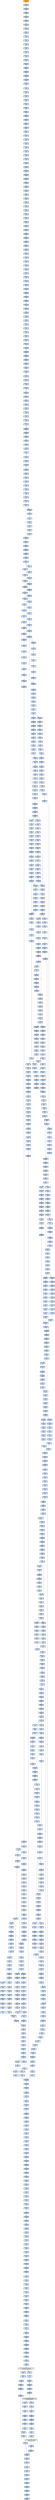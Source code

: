strict digraph G {
	graph [bgcolor=transparent,
		name=G
	];
	node [color=lightsteelblue,
		fillcolor=lightsteelblue,
		shape=rectangle,
		style=filled
	];
	"0x004a7dfa"	[label="0x004a7dfa
movl"];
	"0x004a7dfe"	[label="0x004a7dfe
addl"];
	"0x004a7dfa" -> "0x004a7dfe"	[color="#000000"];
	"0x004827d1"	[label="0x004827d1
jne"];
	"0x004827d3"	[label="0x004827d3
jmp"];
	"0x004827d1" -> "0x004827d3"	[color="#000000",
		label=F];
	"0x004a7486"	[label="0x004a7486
movl"];
	"0x004a748e"	[label="0x004a748e
movl"];
	"0x004a7486" -> "0x004a748e"	[color="#000000"];
	"0x004a7d81"	[label="0x004a7d81
movzbl"];
	"0x004a7d84"	[label="0x004a7d84
shll"];
	"0x004a7d81" -> "0x004a7d84"	[color="#000000"];
	"0x004a7d60"	[label="0x004a7d60
addl"];
	"0x004a7d62"	[label="0x004a7d62
movl"];
	"0x004a7d60" -> "0x004a7d62"	[color="#000000"];
	"0x004a7612"	[label="0x004a7612
orl"];
	"0x004a7614"	[label="0x004a7614
movl"];
	"0x004a7612" -> "0x004a7614"	[color="#000000"];
	"0x004a744f"	[label="0x004a744f
shll"];
	"0x004a7451"	[label="0x004a7451
decl"];
	"0x004a744f" -> "0x004a7451"	[color="#000000"];
	"0x004a7c6a"	[label="0x004a7c6a
movl"];
	"0x004a7c6e"	[label="0x004a7c6e
movw"];
	"0x004a7c6a" -> "0x004a7c6e"	[color="#000000"];
	"0x004a7e91"	[label="0x004a7e91
popl"];
	"0x004a7e92"	[label="0x004a7e92
popl"];
	"0x004a7e91" -> "0x004a7e92"	[color="#000000"];
	"0x004a79f8"	[label="0x004a79f8
sarl"];
	"0x004a79fb"	[label="0x004a79fb
leal"];
	"0x004a79f8" -> "0x004a79fb"	[color="#000000"];
	"0x00482772"	[label="0x00482772
pushl"];
	"0x00482774"	[label="0x00482774
pushl"];
	"0x00482772" -> "0x00482774"	[color="#000000"];
	"0x004a7e01"	[label="0x004a7e01
cmpl"];
	"0x004a7dfe" -> "0x004a7e01"	[color="#000000"];
	"0x004a76c1"	[label="0x004a76c1
cmpl"];
	"0x004a76c3"	[label="0x004a76c3
jae"];
	"0x004a76c1" -> "0x004a76c3"	[color="#000000"];
	"0x004a750e"	[label="0x004a750e
andl"];
	"0x004a7512"	[label="0x004a7512
movl"];
	"0x004a750e" -> "0x004a7512"	[color="#000000"];
	"0x004a768c"	[label="0x004a768c
addl"];
	"0x004a768e"	[label="0x004a768e
cmpl"];
	"0x004a768c" -> "0x004a768e"	[color="#000000"];
	"0x004a7db8"	[label="0x004a7db8
jmp"];
	"0x004a7dd9"	[label="0x004a7dd9
movl"];
	"0x004a7db8" -> "0x004a7dd9"	[color="#000000"];
	"0x004a7928"	[label="0x004a7928
subl"];
	"0x004a792a"	[label="0x004a792a
shrw"];
	"0x004a7928" -> "0x004a792a"	[color="#000000"];
	"0x004a7af2"	[label="0x004a7af2
movl"];
	"0x004a7af4"	[label="0x004a7af4
shrl"];
	"0x004a7af2" -> "0x004a7af4"	[color="#000000"];
	"0x004a7c67"	[label="0x004a7c67
incl"];
	"0x004a7c68"	[label="0x004a7c68
orl"];
	"0x004a7c67" -> "0x004a7c68"	[color="#000000"];
	"0x004a7dbe"	[label="0x004a7dbe
subl"];
	"0x004a7dc0"	[label="0x004a7dc0
movl"];
	"0x004a7dbe" -> "0x004a7dc0"	[color="#000000"];
	"0x004a7561"	[label="0x004a7561
movl"];
	"0x004a7565"	[label="0x004a7565
movl"];
	"0x004a7561" -> "0x004a7565"	[color="#000000"];
	GETMODULEHANDLEA_KERNEL32_DLL	[color=lightgrey,
		fillcolor=lightgrey,
		label="GETMODULEHANDLEA_KERNEL32_DLL
GETMODULEHANDLEA"];
	"0x004827a0"	[label="0x004827a0
movl"];
	GETMODULEHANDLEA_KERNEL32_DLL -> "0x004827a0"	[color="#000000"];
	"0x0048274e"	[label="0x0048274e
orl"];
	GETMODULEHANDLEA_KERNEL32_DLL -> "0x0048274e"	[color="#000000"];
	"0x004a7a35"	[label="0x004a7a35
movl"];
	"0x004a7a39"	[label="0x004a7a39
movl"];
	"0x004a7a35" -> "0x004a7a39"	[color="#000000"];
	"0x004a7698"	[label="0x004a7698
cmpl"];
	"0x004a769c"	[label="0x004a769c
je"];
	"0x004a7698" -> "0x004a769c"	[color="#000000"];
	"0x004a7bf3"	[label="0x004a7bf3
movl"];
	"0x004a7bf8"	[label="0x004a7bf8
shll"];
	"0x004a7bf3" -> "0x004a7bf8"	[color="#000000"];
	"0x004a7b3c"	[label="0x004a7b3c
subl"];
	"0x004a7b3e"	[label="0x004a7b3e
subl"];
	"0x004a7b3c" -> "0x004a7b3e"	[color="#000000"];
	"0x004a7d31"	[label="0x004a7d31
decl"];
	"0x004a7d32"	[label="0x004a7d32
jne"];
	"0x004a7d31" -> "0x004a7d32"	[color="#000000"];
	"0x004a73b0"	[label="0x004a73b0
movl"];
	"0x004a73b2"	[label="0x004a73b2
popl"];
	"0x004a73b0" -> "0x004a73b2"	[color="#000000"];
	"0x004a7cec"	[label="0x004a7cec
subl"];
	"0x004a7cee"	[label="0x004a7cee
addl"];
	"0x004a7cec" -> "0x004a7cee"	[color="#000000"];
	"0x004a73b3"	[label="0x004a73b3
popl"];
	"0x004a73b4"	[label="0x004a73b4
subl"];
	"0x004a73b3" -> "0x004a73b4"	[color="#000000"];
	"0x004827ce"	[label="0x004827ce
lodsb"];
	"0x004827cf"	[label="0x004827cf
orb"];
	"0x004827ce" -> "0x004827cf"	[color="#000000"];
	"0x004a7d9b"	[label="0x004a7d9b
cmpl"];
	"0x004a7d9d"	[label="0x004a7d9d
jae"];
	"0x004a7d9b" -> "0x004a7d9d"	[color="#000000"];
	"0x004a7dd5"	[label="0x004a7dd5
incl"];
	"0x004a7dd6"	[label="0x004a7dd6
orl"];
	"0x004a7dd5" -> "0x004a7dd6"	[color="#000000"];
	"0x004a78e8"	[label="0x004a78e8
leal"];
	"0x004a78ec"	[label="0x004a78ec
movl"];
	"0x004a78e8" -> "0x004a78ec"	[color="#000000"];
	"0x004a770a"	[label="0x004a770a
incl"];
	"0x004a770b"	[label="0x004a770b
cmpl"];
	"0x004a770a" -> "0x004a770b"	[color="#000000"];
	"0x004a7dc6"	[label="0x004a7dc6
subw"];
	"0x004a7dc9"	[label="0x004a7dc9
movl"];
	"0x004a7dc6" -> "0x004a7dc9"	[color="#000000"];
	"0x004a7876"	[label="0x004a7876
cmpl"];
	"0x004a787c"	[label="0x004a787c
leal"];
	"0x004a7876" -> "0x004a787c"	[color="#000000"];
	"0x004827ad"	[label="0x004827ad
orb"];
	"0x004827af"	[label="0x004827af
je"];
	"0x004827ad" -> "0x004827af"	[color="#000000"];
	"0x004a7aec"	[label="0x004a7aec
orl"];
	"0x004a7aee"	[label="0x004a7aee
movw"];
	"0x004a7aec" -> "0x004a7aee"	[color="#000000"];
	"0x004a7813"	[label="0x004a7813
je"];
	"0x004a7819"	[label="0x004a7819
movzbl"];
	"0x004a7813" -> "0x004a7819"	[color="#000000",
		label=F];
	"0x004a7c20"	[label="0x004a7c20
movl"];
	"0x004a7c24"	[label="0x004a7c24
shll"];
	"0x004a7c20" -> "0x004a7c24"	[color="#000000"];
	"0x004a7d66"	[label="0x004a7d66
addl"];
	"0x004a7d68"	[label="0x004a7d68
cmpl"];
	"0x004a7d66" -> "0x004a7d68"	[color="#000000"];
	"0x004a77b2"	[label="0x004a77b2
movl"];
	"0x004a77b6"	[label="0x004a77b6
movl"];
	"0x004a77b2" -> "0x004a77b6"	[color="#000000"];
	"0x004a788e"	[label="0x004a788e
shll"];
	"0x004a7891"	[label="0x004a7891
shll"];
	"0x004a788e" -> "0x004a7891"	[color="#000000"];
	"0x004a799d"	[label="0x004a799d
subl"];
	"0x004a799f"	[label="0x004a799f
movl"];
	"0x004a799d" -> "0x004a799f"	[color="#000000"];
	"0x0048270b"	[label="0x0048270b
addl"];
	"0x00482710"	[label="0x00482710
movl"];
	"0x0048270b" -> "0x00482710"	[color="#000000"];
	"0x004a7398"	[label="0x004a7398
pushl"];
	"0x004a7399"	[label="0x004a7399
movw"];
	"0x004a7398" -> "0x004a7399"	[color="#000000"];
	"0x004a736c"	[label="0x004a736c
lodsb"];
	"0x004a736d"	[label="0x004a736d
movl"];
	"0x004a736c" -> "0x004a736d"	[color="#000000"];
	"0x004a7db0"	[label="0x004a7db0
movw"];
	"0x004a7db4"	[label="0x004a7db4
movl"];
	"0x004a7db0" -> "0x004a7db4"	[color="#000000"];
	"0x004a7b1f"	[label="0x004a7b1f
movl"];
	"0x004a7b23"	[label="0x004a7b23
movw"];
	"0x004a7b1f" -> "0x004a7b23"	[color="#000000"];
	"0x004a775d"	[label="0x004a775d
movl"];
	"0x004a7761"	[label="0x004a7761
leal"];
	"0x004a775d" -> "0x004a7761"	[color="#000000"];
	"0x0048276e"	[label="0x0048276e
je"];
	"0x00482770"	[label="0x00482770
pushl"];
	"0x0048276e" -> "0x00482770"	[color="#000000",
		label=F];
	"0x004a777e"	[label="0x004a777e
incl"];
	"0x004a777f"	[label="0x004a777f
orl"];
	"0x004a777e" -> "0x004a777f"	[color="#000000"];
	"0x004a7580"	[label="0x004a7580
movw"];
	"0x004a7584"	[label="0x004a7584
movl"];
	"0x004a7580" -> "0x004a7584"	[color="#000000"];
	"0x004a7c27"	[label="0x004a7c27
movl"];
	"0x004a7c24" -> "0x004a7c27"	[color="#000000"];
	"0x004a7cdd"	[label="0x004a7cdd
movl"];
	"0x004a7ce1"	[label="0x004a7ce1
shll"];
	"0x004a7cdd" -> "0x004a7ce1"	[color="#000000"];
	"0x004a74b6"	[label="0x004a74b6
movw"];
	"0x004a74bb"	[label="0x004a74bb
addl"];
	"0x004a74b6" -> "0x004a74bb"	[color="#000000"];
	"0x004a77ef"	[label="0x004a77ef
subl"];
	"0x004a77f1"	[label="0x004a77f1
subl"];
	"0x004a77ef" -> "0x004a77f1"	[color="#000000"];
	"0x004a7a5d"	[label="0x004a7a5d
movl"];
	"0x004a7a61"	[label="0x004a7a61
cmpl"];
	"0x004a7a5d" -> "0x004a7a61"	[color="#000000"];
	"0x004a7a50"	[label="0x004a7a50
setg"];
	"0x004a7a53"	[label="0x004a7a53
addl"];
	"0x004a7a50" -> "0x004a7a53"	[color="#000000"];
	"0x004a7bfa"	[label="0x004a7bfa
subl"];
	"0x004a7bf8" -> "0x004a7bfa"	[color="#000000"];
	"0x004a7556"	[label="0x004a7556
imull"];
	"0x004a7559"	[label="0x004a7559
cmpl"];
	"0x004a7556" -> "0x004a7559"	[color="#000000"];
	"0x004a736f"	[label="0x004a736f
andb"];
	"0x004a736d" -> "0x004a736f"	[color="#000000"];
	"0x004a7afa"	[label="0x004a7afa
imull"];
	"0x004a7afd"	[label="0x004a7afd
cmpl"];
	"0x004a7afa" -> "0x004a7afd"	[color="#000000"];
	"0x004a7c2f"	[label="0x004a7c2f
leal"];
	"0x004a7c36"	[label="0x004a7c36
movl"];
	"0x004a7c2f" -> "0x004a7c36"	[color="#000000"];
	"0x004a7424"	[label="0x004a7424
movb"];
	"0x004a7429"	[label="0x004a7429
movl"];
	"0x004a7424" -> "0x004a7429"	[color="#000000"];
	"0x004a7744"	[label="0x004a7744
movl"];
	"0x004a7748"	[label="0x004a7748
subl"];
	"0x004a7744" -> "0x004a7748"	[color="#000000"];
	"0x004a76b8"	[label="0x004a76b8
shrl"];
	"0x004a76bb"	[label="0x004a76bb
movzwl"];
	"0x004a76b8" -> "0x004a76bb"	[color="#000000"];
	"0x004827c9"	[label="0x004827c9
xorb"];
	"0x004827cb"	[label="0x004827cb
movb"];
	"0x004827c9" -> "0x004827cb"	[color="#000000"];
	"0x004a7ce3"	[label="0x004a7ce3
addl"];
	"0x004a7ce5"	[label="0x004a7ce5
movl"];
	"0x004a7ce3" -> "0x004a7ce5"	[color="#000000"];
	"0x004a7742"	[label="0x004a7742
subl"];
	"0x004a7742" -> "0x004a7744"	[color="#000000"];
	"0x004a76c5"	[label="0x004a76c5
movl"];
	"0x004a76c3" -> "0x004a76c5"	[color="#000000",
		label=F];
	"0x004a76de"	[label="0x004a76de
subl"];
	"0x004a76c3" -> "0x004a76de"	[color="#000000",
		label=T];
	"0x004a7c64"	[label="0x004a7c64
shll"];
	"0x004a7c64" -> "0x004a7c67"	[color="#000000"];
	"0x004a7ca5"	[label="0x004a7ca5
leal"];
	"0x004a7ca8"	[label="0x004a7ca8
movw"];
	"0x004a7ca5" -> "0x004a7ca8"	[color="#000000"];
	"0x004a7707"	[label="0x004a7707
movb"];
	"0x004a7707" -> "0x004a770a"	[color="#000000"];
	"0x004a762c"	[label="0x004a762c
movl"];
	"0x004a7630"	[label="0x004a7630
movl"];
	"0x004a762c" -> "0x004a7630"	[color="#000000"];
	"0x004a78b1"	[label="0x004a78b1
sarl"];
	"0x004a78b6"	[label="0x004a78b6
movl"];
	"0x004a78b1" -> "0x004a78b6"	[color="#000000"];
	"0x004a78ab"	[label="0x004a78ab
jae"];
	"0x004a78ad"	[label="0x004a78ad
subl"];
	"0x004a78ab" -> "0x004a78ad"	[color="#000000",
		label=F];
	"0x004a790d"	[label="0x004a790d
subl"];
	"0x004a78ab" -> "0x004a790d"	[color="#000000",
		label=T];
	"0x004a7ddd"	[label="0x004a7ddd
shll"];
	"0x004a7de1"	[label="0x004a7de1
decl"];
	"0x004a7ddd" -> "0x004a7de1"	[color="#000000"];
	"0x004a7456"	[label="0x004a7456
movl"];
	"0x004a745d"	[label="0x004a745d
movzbl"];
	"0x004a7456" -> "0x004a745d"	[color="#000000"];
	"0x004a7545"	[label="0x004a7545
incl"];
	"0x004a7546"	[label="0x004a7546
orl"];
	"0x004a7545" -> "0x004a7546"	[color="#000000"];
	"0x00482793"	[label="0x00482793
cmpl"];
	"0x00482796"	[label="0x00482796
je"];
	"0x00482793" -> "0x00482796"	[color="#000000"];
	"0x004a74de"	[label="0x004a74de
xorl"];
	"0x004a74e0"	[label="0x004a74e0
cmpl"];
	"0x004a74de" -> "0x004a74e0"	[color="#000000"];
	"0x004a7368"	[label="0x004a7368
jne"];
	"0x004a736a"	[label="0x004a736a
subl"];
	"0x004a7368" -> "0x004a736a"	[color="#000000",
		label=F];
	"0x004a7a67"	[label="0x004a7a67
ja"];
	"0x004a7a61" -> "0x004a7a67"	[color="#000000"];
	"0x004a7867"	[label="0x004a7867
movl"];
	"0x004a786b"	[label="0x004a786b
movl"];
	"0x004a7867" -> "0x004a786b"	[color="#000000"];
	"0x004a757b"	[label="0x004a757b
movzbl"];
	"0x004a757b" -> "0x004a7580"	[color="#000000"];
	"0x004a7e26"	[label="0x004a7e26
movb"];
	"0x004a7e28"	[label="0x004a7e28
incl"];
	"0x004a7e26" -> "0x004a7e28"	[color="#000000"];
	"0x004827a3"	[label="0x004827a3
orb"];
	"0x004827a5"	[label="0x004827a5
movb"];
	"0x004827a3" -> "0x004827a5"	[color="#000000"];
	"0x004a7bc0"	[label="0x004a7bc0
subl"];
	"0x004a7bc2"	[label="0x004a7bc2
sarl"];
	"0x004a7bc0" -> "0x004a7bc2"	[color="#000000"];
	"0x004a7a05"	[label="0x004a7a05
movl"];
	"0x004a7a09"	[label="0x004a7a09
jmp"];
	"0x004a7a05" -> "0x004a7a09"	[color="#000000"];
	"0x004a7a0d"	[label="0x004a7a0d
subl"];
	"0x004a7a0f"	[label="0x004a7a0f
subl"];
	"0x004a7a0d" -> "0x004a7a0f"	[color="#000000"];
	"0x004a7999"	[label="0x004a7999
movl"];
	"0x004a799b"	[label="0x004a799b
subl"];
	"0x004a7999" -> "0x004a799b"	[color="#000000"];
	"0x00482736"	[label="0x00482736
addl"];
	"0x00482738"	[label="0x00482738
addl"];
	"0x00482736" -> "0x00482738"	[color="#000000"];
	"0x004a76fc"	[label="0x004a76fc
movl"];
	"0x004a7703"	[label="0x004a7703
movb"];
	"0x004a76fc" -> "0x004a7703"	[color="#000000"];
	"0x004a7683"	[label="0x004a7683
jg"];
	"0x004a76f6"	[label="0x004a76f6
movl"];
	"0x004a7683" -> "0x004a76f6"	[color="#000000",
		label=T];
	"0x004a7637"	[label="0x004a7637
movl"];
	"0x004a7639"	[label="0x004a7639
sarl"];
	"0x004a7637" -> "0x004a7639"	[color="#000000"];
	"0x004827cf" -> "0x004827d1"	[color="#000000"];
	"0x004a7e85"	[label="0x004a7e85
movl"];
	"0x004a7e8c"	[label="0x004a7e8c
movl"];
	"0x004a7e85" -> "0x004a7e8c"	[color="#000000"];
	"0x004a7374"	[label="0x004a7374
shll"];
	"0x004a7377"	[label="0x004a7377
movb"];
	"0x004a7374" -> "0x004a7377"	[color="#000000"];
	"0x004a7911"	[label="0x004a7911
movl"];
	"0x004a7913"	[label="0x004a7913
shrw"];
	"0x004a7911" -> "0x004a7913"	[color="#000000"];
	"0x004a79cb"	[label="0x004a79cb
shll"];
	"0x004a79ce"	[label="0x004a79ce
incl"];
	"0x004a79cb" -> "0x004a79ce"	[color="#000000"];
	"0x004a75e7"	[label="0x004a75e7
cmpl"];
	"0x004a75ef"	[label="0x004a75ef
leal"];
	"0x004a75e7" -> "0x004a75ef"	[color="#000000"];
	"0x0048278f"	[label="0x0048278f
popl"];
	"0x00482790"	[label="0x00482790
movl"];
	"0x0048278f" -> "0x00482790"	[color="#000000"];
	"0x004a7496"	[label="0x004a7496
movl"];
	"0x004a748e" -> "0x004a7496"	[color="#000000"];
	"0x004a7657"	[label="0x004a7657
leal"];
	"0x004a765a"	[label="0x004a765a
shrw"];
	"0x004a7657" -> "0x004a765a"	[color="#000000"];
	"0x004a75e1"	[label="0x004a75e1
andl"];
	"0x004a75e1" -> "0x004a75e7"	[color="#000000"];
	"0x004a7504"	[label="0x004a7504
jae"];
	"0x004a750a"	[label="0x004a750a
movl"];
	"0x004a7504" -> "0x004a750a"	[color="#000000",
		label=F];
	"0x00482717"	[label="0x00482717
addl"];
	"0x0048271a"	[label="0x0048271a
popl"];
	"0x00482717" -> "0x0048271a"	[color="#000000"];
	"0x004a7c3f"	[label="0x004a7c3f
leal"];
	"0x004a7c42"	[label="0x004a7c42
movl"];
	"0x004a7c3f" -> "0x004a7c42"	[color="#000000"];
	"0x004a7908"	[label="0x004a7908
jmp"];
	"0x004a7e3f"	[label="0x004a7e3f
movl"];
	"0x004a7908" -> "0x004a7e3f"	[color="#000000"];
	"0x004a73bd"	[label="0x004a73bd
subl"];
	"0x004a73bf"	[label="0x004a73bf
cmpl"];
	"0x004a73bd" -> "0x004a73bf"	[color="#000000"];
	"0x004a76ad"	[label="0x004a76ad
incl"];
	"0x004a76ae"	[label="0x004a76ae
orl"];
	"0x004a76ad" -> "0x004a76ae"	[color="#000000"];
	"0x004a7a11"	[label="0x004a7a11
movl"];
	"0x004a7a13"	[label="0x004a7a13
shrw"];
	"0x004a7a11" -> "0x004a7a13"	[color="#000000"];
	"0x004a7e6f"	[label="0x004a7e6f
subl"];
	"0x004a7e76"	[label="0x004a7e76
xorl"];
	"0x004a7e6f" -> "0x004a7e76"	[color="#000000"];
	"0x004a7c50"	[label="0x004a7c50
ja"];
	"0x004a7c50" -> "0x004a7c6a"	[color="#000000",
		label=T];
	"0x004a7c52"	[label="0x004a7c52
cmpl"];
	"0x004a7c50" -> "0x004a7c52"	[color="#000000",
		label=F];
	"0x004a79bf"	[label="0x004a79bf
je"];
	"0x004a79c5"	[label="0x004a79c5
movzbl"];
	"0x004a79bf" -> "0x004a79c5"	[color="#000000",
		label=F];
	"0x004827a7"	[label="0x004827a7
movb"];
	"0x004827aa"	[label="0x004827aa
jne"];
	"0x004827a7" -> "0x004827aa"	[color="#000000"];
	"0x004a7446"	[label="0x004a7446
decl"];
	"0x004a7447"	[label="0x004a7447
movl"];
	"0x004a7446" -> "0x004a7447"	[color="#000000"];
	"0x004a782e"	[label="0x004a782e
movw"];
	"0x004a7835"	[label="0x004a7835
movzwl"];
	"0x004a782e" -> "0x004a7835"	[color="#000000"];
	"0x004a763c"	[label="0x004a763c
cmpl"];
	"0x004a7641"	[label="0x004a7641
leal"];
	"0x004a763c" -> "0x004a7641"	[color="#000000"];
	"0x004a741c"	[label="0x004a741c
movl"];
	"0x004a741c" -> "0x004a7424"	[color="#000000"];
	"0x004a7666"	[label="0x004a7666
movw"];
	"0x004a766d"	[label="0x004a766d
je"];
	"0x004a7666" -> "0x004a766d"	[color="#000000"];
	"0x004a7bca"	[label="0x004a7bca
movw"];
	"0x004a7bcd"	[label="0x004a7bcd
jmp"];
	"0x004a7bca" -> "0x004a7bcd"	[color="#000000"];
	"0x004a76ed"	[label="0x004a76ed
subw"];
	"0x004a76f0"	[label="0x004a76f0
movw"];
	"0x004a76ed" -> "0x004a76f0"	[color="#000000"];
	"0x004a79ed"	[label="0x004a79ed
movl"];
	"0x004a79f2"	[label="0x004a79f2
subl"];
	"0x004a79ed" -> "0x004a79f2"	[color="#000000"];
	"0x004a7e8e"	[label="0x004a7e8e
addl"];
	"0x004a7e8c" -> "0x004a7e8e"	[color="#000000"];
	"0x004a767d"	[label="0x004a767d
cmpl"];
	"0x004a766d" -> "0x004a767d"	[color="#000000",
		label=T];
	"0x004a766f"	[label="0x004a766f
cmpl"];
	"0x004a766d" -> "0x004a766f"	[color="#000000",
		label=F];
	"0x004a77c5"	[label="0x004a77c5
movl"];
	"0x004a77c9"	[label="0x004a77c9
movl"];
	"0x004a77c5" -> "0x004a77c9"	[color="#000000"];
	"0x004a7dec"	[label="0x004a7dec
movl"];
	"0x004a7def"	[label="0x004a7def
incl"];
	"0x004a7dec" -> "0x004a7def"	[color="#000000"];
	"0x00482732"	[label="0x00482732
movw"];
	"0x00482732" -> "0x00482736"	[color="#000000"];
	"0x004a76c9"	[label="0x004a76c9
movl"];
	"0x004a76ce"	[label="0x004a76ce
subl"];
	"0x004a76c9" -> "0x004a76ce"	[color="#000000"];
	"0x004a7e6e"	[label="0x004a7e6e
incl"];
	"0x004a7e6e" -> "0x004a7e6f"	[color="#000000"];
	"0x004a7ac6"	[label="0x004a7ac6
shrw"];
	"0x004a7aca"	[label="0x004a7aca
subw"];
	"0x004a7ac6" -> "0x004a7aca"	[color="#000000"];
	"0x004827a5" -> "0x004827a7"	[color="#000000"];
	"0x004a75ce"	[label="0x004a75ce
movl"];
	"0x004a75d2"	[label="0x004a75d2
shll"];
	"0x004a75ce" -> "0x004a75d2"	[color="#000000"];
	"0x004a74ac"	[label="0x004a74ac
cmpl"];
	"0x004a74b0"	[label="0x004a74b0
jae"];
	"0x004a74ac" -> "0x004a74b0"	[color="#000000"];
	"0x004a7caf"	[label="0x004a7caf
decl"];
	"0x004a7cb0"	[label="0x004a7cb0
movl"];
	"0x004a7caf" -> "0x004a7cb0"	[color="#000000"];
	"0x004a75fa"	[label="0x004a75fa
ja"];
	"0x004a75fa" -> "0x004a7614"	[color="#000000",
		label=T];
	"0x004a75fc"	[label="0x004a75fc
cmpl"];
	"0x004a75fa" -> "0x004a75fc"	[color="#000000",
		label=F];
	"0x004a7a9c"	[label="0x004a7a9c
shll"];
	"0x004a7aa1"	[label="0x004a7aa1
sarl"];
	"0x004a7a9c" -> "0x004a7aa1"	[color="#000000"];
	"0x004a75aa"	[label="0x004a75aa
leal"];
	"0x004a75b1"	[label="0x004a75b1
movl"];
	"0x004a75aa" -> "0x004a75b1"	[color="#000000"];
	"0x004a77db"	[label="0x004a77db
addl"];
	"0x004a77e1"	[label="0x004a77e1
leal"];
	"0x004a77db" -> "0x004a77e1"	[color="#000000"];
	"0x004a7c87"	[label="0x004a7c87
subl"];
	"0x004a7c89"	[label="0x004a7c89
sarl"];
	"0x004a7c87" -> "0x004a7c89"	[color="#000000"];
	"0x004a77f3"	[label="0x004a77f3
movl"];
	"0x004a77f5"	[label="0x004a77f5
shrw"];
	"0x004a77f3" -> "0x004a77f5"	[color="#000000"];
	"0x004a7685"	[label="0x004a7685
leal"];
	"0x004a7688"	[label="0x004a7688
movl"];
	"0x004a7685" -> "0x004a7688"	[color="#000000"];
	"0x004a781c"	[label="0x004a781c
shll"];
	"0x004a781f"	[label="0x004a781f
shll"];
	"0x004a781c" -> "0x004a781f"	[color="#000000"];
	"0x004a7d4b"	[label="0x004a7d4b
movl"];
	"0x004a7d4f"	[label="0x004a7d4f
movl"];
	"0x004a7d4b" -> "0x004a7d4f"	[color="#000000"];
	"0x004a7675"	[label="0x004a7675
jle"];
	"0x004a767b"	[label="0x004a767b
jmp"];
	"0x004a7675" -> "0x004a767b"	[color="#000000",
		label=F];
	"0x004a787f"	[label="0x004a787f
ja"];
	"0x004a7881"	[label="0x004a7881
cmpl"];
	"0x004a787f" -> "0x004a7881"	[color="#000000",
		label=F];
	"0x004a7897"	[label="0x004a7897
movw"];
	"0x004a787f" -> "0x004a7897"	[color="#000000",
		label=T];
	"0x004a7a1e"	[label="0x004a7a1e
movw"];
	"0x004a7a25"	[label="0x004a7a25
movl"];
	"0x004a7a1e" -> "0x004a7a25"	[color="#000000"];
	"0x00482730"	[label="0x00482730
subl"];
	"0x00482730" -> "0x00482732"	[color="#000000"];
	"0x004a7872"	[label="0x004a7872
addl"];
	"0x004a7872" -> "0x004a7876"	[color="#000000"];
	"0x004a7abe"	[label="0x004a7abe
jmp"];
	"0x004a7b32"	[label="0x004a7b32
movl"];
	"0x004a7abe" -> "0x004a7b32"	[color="#000000"];
	"0x004a7655"	[label="0x004a7655
movl"];
	"0x004a7655" -> "0x004a7657"	[color="#000000"];
	"0x004a77ba"	[label="0x004a77ba
movl"];
	"0x004a77be"	[label="0x004a77be
movw"];
	"0x004a77ba" -> "0x004a77be"	[color="#000000"];
	"0x004a7c0f"	[label="0x004a7c0f
addl"];
	"0x004a7c14"	[label="0x004a7c14
cmpl"];
	"0x004a7c0f" -> "0x004a7c14"	[color="#000000"];
	"0x004a796f"	[label="0x004a796f
imull"];
	"0x004a7972"	[label="0x004a7972
cmpl"];
	"0x004a796f" -> "0x004a7972"	[color="#000000"];
	"0x004a7bd5"	[label="0x004a7bd5
movl"];
	"0x004a7bd7"	[label="0x004a7bd7
shrw"];
	"0x004a7bd5" -> "0x004a7bd7"	[color="#000000"];
	"0x004a7c9e"	[label="0x004a7c9e
shrw"];
	"0x004a7ca2"	[label="0x004a7ca2
subw"];
	"0x004a7c9e" -> "0x004a7ca2"	[color="#000000"];
	"0x004a7778"	[label="0x004a7778
shll"];
	"0x004a777b"	[label="0x004a777b
shll"];
	"0x004a7778" -> "0x004a777b"	[color="#000000"];
	"0x004a7aa4"	[label="0x004a7aa4
movl"];
	"0x004a7aa1" -> "0x004a7aa4"	[color="#000000"];
	"0x004a7aff"	[label="0x004a7aff
jae"];
	"0x004a7afd" -> "0x004a7aff"	[color="#000000"];
	"0x004a7cb6"	[label="0x004a7cb6
leal"];
	"0x004a7cb9"	[label="0x004a7cb9
cmpl"];
	"0x004a7cb6" -> "0x004a7cb9"	[color="#000000"];
	"0x004a73b6"	[label="0x004a73b6
movl"];
	"0x004a73b4" -> "0x004a73b6"	[color="#000000"];
	"0x004a737d"	[label="0x004a737d
addb"];
	"0x004a737f"	[label="0x004a737f
movl"];
	"0x004a737d" -> "0x004a737f"	[color="#000000"];
	"0x004a7d72"	[label="0x004a7d72
cmpl"];
	"0x004a7d76"	[label="0x004a7d76
je"];
	"0x004a7d72" -> "0x004a7d76"	[color="#000000"];
	"0x004a7b3a"	[label="0x004a7b3a
jmp"];
	"0x004a7b32" -> "0x004a7b3a"	[color="#000000"];
	"0x004a79f4"	[label="0x004a79f4
movl"];
	"0x004a79f2" -> "0x004a79f4"	[color="#000000"];
	"0x004a7dc2"	[label="0x004a7dc2
shrw"];
	"0x004a7dc0" -> "0x004a7dc2"	[color="#000000"];
	"0x004a7a84"	[label="0x004a7a84
shrl"];
	"0x004a7a87"	[label="0x004a7a87
movzwl"];
	"0x004a7a84" -> "0x004a7a87"	[color="#000000"];
	"0x004a74e4"	[label="0x004a74e4
je"];
	"0x004a74e0" -> "0x004a74e4"	[color="#000000"];
	"0x004a7c8c"	[label="0x004a7c8c
leal"];
	"0x004a7c89" -> "0x004a7c8c"	[color="#000000"];
	"0x004a75bf"	[label="0x004a75bf
subl"];
	"0x004a75c3"	[label="0x004a75c3
movl"];
	"0x004a75bf" -> "0x004a75c3"	[color="#000000"];
	"0x004a7d34"	[label="0x004a7d34
movl"];
	"0x004a7d32" -> "0x004a7d34"	[color="#000000",
		label=F];
	"0x00482779"	[label="0x00482779
call"];
	VIRTUALPROTECT_KERNEL32	[color=lightgrey,
		fillcolor=lightgrey,
		label="VIRTUALPROTECT_KERNEL32
VIRTUALPROTECT"];
	"0x00482779" -> VIRTUALPROTECT_KERNEL32	[color="#000000"];
	"0x004a735f"	[label="0x004a735f
pushl"];
	"0x004a7360"	[label="0x004a7360
decl"];
	"0x004a735f" -> "0x004a7360"	[color="#000000"];
	"0x004a784c"	[label="0x004a784c
movl"];
	"0x004a7854"	[label="0x004a7854
movl"];
	"0x004a784c" -> "0x004a7854"	[color="#000000"];
	"0x004a7cbc"	[label="0x004a7cbc
movl"];
	"0x004a7cbf"	[label="0x004a7cbf
jle"];
	"0x004a7cbc" -> "0x004a7cbf"	[color="#000000"];
	"0x004a7794"	[label="0x004a7794
imull"];
	"0x004a7797"	[label="0x004a7797
cmpl"];
	"0x004a7794" -> "0x004a7797"	[color="#000000"];
	"0x004a7a95"	[label="0x004a7a95
movl"];
	"0x004a7a9a"	[label="0x004a7a9a
subl"];
	"0x004a7a95" -> "0x004a7a9a"	[color="#000000"];
	"0x004a77af"	[label="0x004a77af
leal"];
	"0x004a77af" -> "0x004a77b2"	[color="#000000"];
	"0x004a7962"	[label="0x004a7962
shrl"];
	"0x004a7965"	[label="0x004a7965
movw"];
	"0x004a7962" -> "0x004a7965"	[color="#000000"];
	"0x00482750"	[label="0x00482750
je"];
	"0x00482752"	[label="0x00482752
call"];
	"0x00482750" -> "0x00482752"	[color="#000000",
		label=F];
	"0x004a7467"	[label="0x004a7467
movl"];
	"0x004a746f"	[label="0x004a746f
movl"];
	"0x004a7467" -> "0x004a746f"	[color="#000000"];
	"0x004a7c17"	[label="0x004a7c17
movl"];
	"0x004a7c14" -> "0x004a7c17"	[color="#000000"];
	"0x004a7e10"	[label="0x004a7e10
subl"];
	"0x004a7e14"	[label="0x004a7e14
addl"];
	"0x004a7e10" -> "0x004a7e14"	[color="#000000"];
	"0x004a7a0b"	[label="0x004a7a0b
movl"];
	"0x004a7a0b" -> "0x004a7a0d"	[color="#000000"];
	"0x004a7d43"	[label="0x004a7d43
movl"];
	"0x004a7d43" -> "0x004a7d4b"	[color="#000000"];
	"0x004a7341"	[label="0x004a7341
popl"];
	"0x004a7342"	[label="0x004a7342
addl"];
	"0x004a7341" -> "0x004a7342"	[color="#000000"];
	"0x004a7e0e"	[label="0x004a7e0e
movl"];
	"0x004a7e0e" -> "0x004a7e10"	[color="#000000"];
	"0x004a7e95"	[label="0x004a7e95
ret"];
	"0x004a7e95" -> "0x004a73b0"	[color="#000000"];
	"0x004a74f4"	[label="0x004a74f4
cmpl"];
	"0x004a74f7"	[label="0x004a74f7
jle"];
	"0x004a74f4" -> "0x004a74f7"	[color="#000000"];
	"0x004a78ad" -> "0x004a78b1"	[color="#000000"];
	"0x004a7cf7"	[label="0x004a7cf7
jmp"];
	"0x004a7cf7" -> "0x004a7d4f"	[color="#000000"];
	"0x004a740f"	[label="0x004a740f
pushl"];
	"0x004a7410"	[label="0x004a7410
pushl"];
	"0x004a740f" -> "0x004a7410"	[color="#000000"];
	"0x004a76a7"	[label="0x004a76a7
movzbl"];
	"0x004a76aa"	[label="0x004a76aa
shll"];
	"0x004a76a7" -> "0x004a76aa"	[color="#000000"];
	"0x004a7bef"	[label="0x004a7bef
movb"];
	"0x004a7bef" -> "0x004a7bf3"	[color="#000000"];
	"0x004a7baa"	[label="0x004a7baa
shrl"];
	"0x004a7bad"	[label="0x004a7bad
movzwl"];
	"0x004a7baa" -> "0x004a7bad"	[color="#000000"];
	"0x004a7ad8"	[label="0x004a7ad8
cmpl"];
	"0x004a7adc"	[label="0x004a7adc
je"];
	"0x004a7ad8" -> "0x004a7adc"	[color="#000000"];
	"0x004a78a9"	[label="0x004a78a9
cmpl"];
	"0x004a78a9" -> "0x004a78ab"	[color="#000000"];
	"0x004a77fd"	[label="0x004a77fd
subw"];
	"0x004a7800"	[label="0x004a7800
cmpl"];
	"0x004a77fd" -> "0x004a7800"	[color="#000000"];
	"0x004a7433"	[label="0x004a7433
movl"];
	"0x004a7437"	[label="0x004a7437
movl"];
	"0x004a7433" -> "0x004a7437"	[color="#000000"];
	"0x004a73aa"	[label="0x004a73aa
pushl"];
	"0x004a73ab"	[label="0x004a73ab
call"];
	"0x004a73aa" -> "0x004a73ab"	[color="#000000"];
	"0x004a7ae2"	[label="0x004a7ae2
movzbl"];
	"0x004a7ae5"	[label="0x004a7ae5
shll"];
	"0x004a7ae2" -> "0x004a7ae5"	[color="#000000"];
	"0x004a765e"	[label="0x004a765e
subw"];
	"0x004a7661"	[label="0x004a7661
cmpl"];
	"0x004a765e" -> "0x004a7661"	[color="#000000"];
	"0x004a7956"	[label="0x004a7956
shll"];
	"0x004a7959"	[label="0x004a7959
incl"];
	"0x004a7956" -> "0x004a7959"	[color="#000000"];
	"0x004a7523"	[label="0x004a7523
cmpl"];
	"0x004a752b"	[label="0x004a752b
leal"];
	"0x004a7523" -> "0x004a752b"	[color="#000000"];
	"0x004a7a79"	[label="0x004a7a79
shll"];
	"0x004a7a7c"	[label="0x004a7a7c
incl"];
	"0x004a7a79" -> "0x004a7a7c"	[color="#000000"];
	"0x004a7bfc"	[label="0x004a7bfc
addl"];
	"0x004a7bfa" -> "0x004a7bfc"	[color="#000000"];
	"0x004a7806"	[label="0x004a7806
movw"];
	"0x004a780d"	[label="0x004a780d
ja"];
	"0x004a7806" -> "0x004a780d"	[color="#000000"];
	"0x004a7b61"	[label="0x004a7b61
addl"];
	"0x004a7b67"	[label="0x004a7b67
movl"];
	"0x004a7b61" -> "0x004a7b67"	[color="#000000"];
	"0x004a7618"	[label="0x004a7618
movw"];
	"0x004a7614" -> "0x004a7618"	[color="#000000"];
	"0x0048276c"	[label="0x0048276c
orl"];
	"0x0048276c" -> "0x0048276e"	[color="#000000"];
	"0x004a782b"	[label="0x004a782b
shrl"];
	"0x004a782b" -> "0x004a782e"	[color="#000000"];
	"0x004a780f"	[label="0x004a780f
cmpl"];
	"0x004a780f" -> "0x004a7813"	[color="#000000"];
	"0x004a7b81"	[label="0x004a7b81
cmpl"];
	"0x004a7b89"	[label="0x004a7b89
ja"];
	"0x004a7b81" -> "0x004a7b89"	[color="#000000"];
	"0x004a7a29"	[label="0x004a7a29
movl"];
	"0x004a7a2d"	[label="0x004a7a2d
movl"];
	"0x004a7a29" -> "0x004a7a2d"	[color="#000000"];
	"0x004a7917"	[label="0x004a7917
subw"];
	"0x004a7913" -> "0x004a7917"	[color="#000000"];
	"0x004a776f"	[label="0x004a776f
je"];
	"0x004a7775"	[label="0x004a7775
movzbl"];
	"0x004a776f" -> "0x004a7775"	[color="#000000",
		label=F];
	"0x004a7a8a"	[label="0x004a7a8a
imull"];
	"0x004a7a8d"	[label="0x004a7a8d
cmpl"];
	"0x004a7a8a" -> "0x004a7a8d"	[color="#000000"];
	"0x004827da"	[label="0x004827da
popl"];
	"0x004827db"	[label="0x004827db
addl"];
	"0x004827da" -> "0x004827db"	[color="#000000"];
	"0x004826c8"	[label="0x004826c8
movl"];
	"0x004826cb"	[label="0x004826cb
orl"];
	"0x004826c8" -> "0x004826cb"	[color="#000000"];
	"0x004a7358"	[label="0x004a7358
subl"];
	"0x004a735a"	[label="0x004a735a
addl"];
	"0x004a7358" -> "0x004a735a"	[color="#000000"];
	"0x004a7bc5"	[label="0x004a7bc5
leal"];
	"0x004a7bc2" -> "0x004a7bc5"	[color="#000000"];
	"0x004a7703" -> "0x004a7707"	[color="#000000"];
	"0x004a7aeb"	[label="0x004a7aeb
incl"];
	"0x004a7aeb" -> "0x004a7aec"	[color="#000000"];
	"0x004a7542"	[label="0x004a7542
shll"];
	"0x004a7542" -> "0x004a7545"	[color="#000000"];
	"0x004a78be"	[label="0x004a78be
cmpl"];
	"0x004a78c3"	[label="0x004a78c3
leal"];
	"0x004a78be" -> "0x004a78c3"	[color="#000000"];
	"0x004a77b6" -> "0x004a77ba"	[color="#000000"];
	"0x004a7b9a"	[label="0x004a7b9a
movzbl"];
	"0x004a7b9d"	[label="0x004a7b9d
shll"];
	"0x004a7b9a" -> "0x004a7b9d"	[color="#000000"];
	"0x004a7c71"	[label="0x004a7c71
shrl"];
	"0x004a7c6e" -> "0x004a7c71"	[color="#000000"];
	"0x004a7e1b"	[label="0x004a7e1b
leal"];
	"0x004a7e1f"	[label="0x004a7e1f
movb"];
	"0x004a7e1b" -> "0x004a7e1f"	[color="#000000"];
	"0x004a755b"	[label="0x004a755b
jae"];
	"0x004a755b" -> "0x004a7561"	[color="#000000",
		label=F];
	"0x004a773e"	[label="0x004a773e
movl"];
	"0x004a755b" -> "0x004a773e"	[color="#000000",
		label=T];
	"0x004a7781"	[label="0x004a7781
movl"];
	"0x004a7785"	[label="0x004a7785
movl"];
	"0x004a7781" -> "0x004a7785"	[color="#000000"];
	"0x004a7ae8"	[label="0x004a7ae8
shll"];
	"0x004a7ae5" -> "0x004a7ae8"	[color="#000000"];
	"0x004827d5"	[label="0x004827d5
call"];
	"0x00482796" -> "0x004827d5"	[color="#000000",
		label=T];
	"0x004a73a5"	[label="0x004a73a5
pushl"];
	"0x004a73a6"	[label="0x004a73a6
addl"];
	"0x004a73a5" -> "0x004a73a6"	[color="#000000"];
	"0x004a7989"	[label="0x004a7989
movw"];
	"0x004a7990"	[label="0x004a7990
movl"];
	"0x004a7989" -> "0x004a7990"	[color="#000000"];
	"0x004a7452"	[label="0x004a7452
movl"];
	"0x004a7452" -> "0x004a7456"	[color="#000000"];
	"0x00482776"	[label="0x00482776
pushl"];
	"0x00482774" -> "0x00482776"	[color="#000000"];
	"0x004a79e7"	[label="0x004a79e7
cmpl"];
	"0x004a79e9"	[label="0x004a79e9
jae"];
	"0x004a79e7" -> "0x004a79e9"	[color="#000000"];
	"0x004a7ac4"	[label="0x004a7ac4
movl"];
	"0x004a7ac4" -> "0x004a7ac6"	[color="#000000"];
	"0x004a7921"	[label="0x004a7921
jmp"];
	"0x004a7a45"	[label="0x004a7a45
xorl"];
	"0x004a7921" -> "0x004a7a45"	[color="#000000"];
	"0x004a7aee" -> "0x004a7af2"	[color="#000000"];
	"0x004a7372"	[label="0x004a7372
andb"];
	"0x004a736f" -> "0x004a7372"	[color="#000000"];
	"0x004a78f0"	[label="0x004a78f0
movl"];
	"0x004a78ec" -> "0x004a78f0"	[color="#000000"];
	"0x004a790f"	[label="0x004a790f
subl"];
	"0x004a790f" -> "0x004a7911"	[color="#000000"];
	"0x004a7aaf"	[label="0x004a7aaf
movw"];
	"0x004a7ab2"	[label="0x004a7ab2
movl"];
	"0x004a7aaf" -> "0x004a7ab2"	[color="#000000"];
	"0x004a77d3"	[label="0x004a77d3
cmpl"];
	"0x004a77d8"	[label="0x004a77d8
setg"];
	"0x004a77d3" -> "0x004a77d8"	[color="#000000"];
	"0x004a76b4"	[label="0x004a76b4
movw"];
	"0x004a76b4" -> "0x004a76b8"	[color="#000000"];
	"0x004a74a2"	[label="0x004a74a2
addl"];
	"0x004a74a4"	[label="0x004a74a4
shll"];
	"0x004a74a2" -> "0x004a74a4"	[color="#000000"];
	"0x004a78e5"	[label="0x004a78e5
setg"];
	"0x004a78e5" -> "0x004a78e8"	[color="#000000"];
	"0x004a7e65"	[label="0x004a7e65
jmp"];
	"0x004a7e65" -> "0x004a7e6e"	[color="#000000"];
	"0x004a79fe"	[label="0x004a79fe
movw"];
	"0x004a79fe" -> "0x004a7a05"	[color="#000000"];
	"0x004a7548"	[label="0x004a7548
movl"];
	"0x004a754c"	[label="0x004a754c
movw"];
	"0x004a7548" -> "0x004a754c"	[color="#000000"];
	"0x004a73b9"	[label="0x004a73b9
movb"];
	"0x004a73b6" -> "0x004a73b9"	[color="#000000"];
	"0x004a734b"	[label="0x004a734b
subl"];
	"0x004a734d"	[label="0x004a734d
movl"];
	"0x004a734b" -> "0x004a734d"	[color="#000000"];
	"0x004a7a47"	[label="0x004a7a47
cmpl"];
	"0x004a7a45" -> "0x004a7a47"	[color="#000000"];
	"0x004a795c"	[label="0x004a795c
movl"];
	"0x004a7960"	[label="0x004a7960
movl"];
	"0x004a795c" -> "0x004a7960"	[color="#000000"];
	"0x004a7644"	[label="0x004a7644
movw"];
	"0x004a764b"	[label="0x004a764b
je"];
	"0x004a7644" -> "0x004a764b"	[color="#000000"];
	"0x004a7885"	[label="0x004a7885
je"];
	"0x004a7881" -> "0x004a7885"	[color="#000000"];
	"0x004a7351"	[label="0x004a7351
shll"];
	"0x004a7354"	[label="0x004a7354
movl"];
	"0x004a7351" -> "0x004a7354"	[color="#000000"];
	"0x004a79cf"	[label="0x004a79cf
orl"];
	"0x004a79d1"	[label="0x004a79d1
movl"];
	"0x004a79cf" -> "0x004a79d1"	[color="#000000"];
	"0x004a7bc8"	[label="0x004a7bc8
movl"];
	"0x004a7bc5" -> "0x004a7bc8"	[color="#000000"];
	"0x004a7a8f"	[label="0x004a7a8f
jae"];
	"0x004a7a8d" -> "0x004a7a8f"	[color="#000000"];
	"0x004a790d" -> "0x004a790f"	[color="#000000"];
	"0x004a77d8" -> "0x004a77db"	[color="#000000"];
	"0x004a7c3a"	[label="0x004a7c3a
movl"];
	"0x004a7c3a" -> "0x004a7c3f"	[color="#000000"];
	"0x004a7859"	[label="0x004a7859
leal"];
	"0x004a785c"	[label="0x004a785c
movl"];
	"0x004a7859" -> "0x004a785c"	[color="#000000"];
	"0x004a7b27"	[label="0x004a7b27
leal"];
	"0x004a7b2e"	[label="0x004a7b2e
movl"];
	"0x004a7b27" -> "0x004a7b2e"	[color="#000000"];
	"0x00482721"	[label="0x00482721
subl"];
	"0x00482726"	[label="0x00482726
cmpb"];
	"0x00482721" -> "0x00482726"	[color="#000000"];
	"0x004a734f"	[label="0x004a734f
lodsw"];
	"0x004a734d" -> "0x004a734f"	[color="#000000"];
	"0x004a749e"	[label="0x004a749e
movzbl"];
	"0x004a7496" -> "0x004a749e"	[color="#000000"];
	"0x004a7cbf" -> "0x004a7dec"	[color="#000000",
		label=T];
	"0x004a7cc5"	[label="0x004a7cc5
movl"];
	"0x004a7cbf" -> "0x004a7cc5"	[color="#000000",
		label=F];
	"0x004a78ff"	[label="0x004a78ff
movb"];
	"0x004a7903"	[label="0x004a7903
incl"];
	"0x004a78ff" -> "0x004a7903"	[color="#000000"];
	"0x004a7d04"	[label="0x004a7d04
ja"];
	"0x004a7d06"	[label="0x004a7d06
cmpl"];
	"0x004a7d04" -> "0x004a7d06"	[color="#000000",
		label=F];
	"0x004a7d1e"	[label="0x004a7d1e
shrl"];
	"0x004a7d04" -> "0x004a7d1e"	[color="#000000",
		label=T];
	"0x004a7451" -> "0x004a7452"	[color="#000000"];
	"0x004a77cd"	[label="0x004a77cd
movl"];
	"0x004a77d1"	[label="0x004a77d1
xorl"];
	"0x004a77cd" -> "0x004a77d1"	[color="#000000"];
	"0x004a7994"	[label="0x004a7994
jmp"];
	"0x004a7990" -> "0x004a7994"	[color="#000000"];
	"0x004a7978"	[label="0x004a7978
movl"];
	"0x004a797d"	[label="0x004a797d
subl"];
	"0x004a7978" -> "0x004a797d"	[color="#000000"];
	"0x004a7935"	[label="0x004a7935
subl"];
	"0x004a7937"	[label="0x004a7937
cmpl"];
	"0x004a7935" -> "0x004a7937"	[color="#000000"];
	"0x004a7534"	[label="0x004a7534
je"];
	"0x004a753a"	[label="0x004a753a
shll"];
	"0x004a7534" -> "0x004a753a"	[color="#000000",
		label=F];
	"0x004a7895"	[label="0x004a7895
orl"];
	"0x004a7895" -> "0x004a7897"	[color="#000000"];
	"0x004a774c"	[label="0x004a774c
shrw"];
	"0x004a7750"	[label="0x004a7750
subw"];
	"0x004a774c" -> "0x004a7750"	[color="#000000"];
	"0x004a7822"	[label="0x004a7822
incl"];
	"0x004a7823"	[label="0x004a7823
orl"];
	"0x004a7822" -> "0x004a7823"	[color="#000000"];
	"0x004a7838"	[label="0x004a7838
imull"];
	"0x004a783b"	[label="0x004a783b
cmpl"];
	"0x004a7838" -> "0x004a783b"	[color="#000000"];
	"0x00482777"	[label="0x00482777
movl"];
	"0x00482777" -> "0x00482779"	[color="#000000"];
	"0x004a77ed"	[label="0x004a77ed
movl"];
	"0x004a77ed" -> "0x004a77ef"	[color="#000000"];
	"0x004a7475"	[label="0x004a7475
movl"];
	"0x004a747a"	[label="0x004a747a
movl"];
	"0x004a7475" -> "0x004a747a"	[color="#000000"];
	"0x004a788b"	[label="0x004a788b
movzbl"];
	"0x004a788b" -> "0x004a788e"	[color="#000000"];
	"0x004a7c56"	[label="0x004a7c56
je"];
	"0x004a7c5c"	[label="0x004a7c5c
shll"];
	"0x004a7c56" -> "0x004a7c5c"	[color="#000000",
		label=F];
	"0x004a7e4a"	[label="0x004a7e4a
jb"];
	"0x004a7e50"	[label="0x004a7e50
cmpl"];
	"0x004a7e4a" -> "0x004a7e50"	[color="#000000",
		label=F];
	"0x004a7e78"	[label="0x004a7e78
movl"];
	"0x004a7e7f"	[label="0x004a7e7f
movl"];
	"0x004a7e78" -> "0x004a7e7f"	[color="#000000"];
	"0x004a7be8"	[label="0x004a7be8
decl"];
	"0x004a7be9"	[label="0x004a7be9
movl"];
	"0x004a7be8" -> "0x004a7be9"	[color="#000000"];
	"0x004a7635"	[label="0x004a7635
subl"];
	"0x004a7635" -> "0x004a7637"	[color="#000000"];
	"0x004a7df0"	[label="0x004a7df0
movl"];
	"0x004a7df4"	[label="0x004a7df4
je"];
	"0x004a7df0" -> "0x004a7df4"	[color="#000000"];
	"0x004a771e"	[label="0x004a771e
jmp"];
	"0x004a771e" -> "0x004a7e3f"	[color="#000000"];
	"0x004a7860"	[label="0x004a7860
movw"];
	"0x004a785c" -> "0x004a7860"	[color="#000000"];
	"0x004a7df6"	[label="0x004a7df6
movl"];
	"0x004a7df6" -> "0x004a7dfa"	[color="#000000"];
	"0x004a75f3"	[label="0x004a75f3
movl"];
	"0x004a75ef" -> "0x004a75f3"	[color="#000000"];
	"0x004a77f1" -> "0x004a77f3"	[color="#000000"];
	"0x0048271b"	[label="0x0048271b
addl"];
	"0x0048271a" -> "0x0048271b"	[color="#000000"];
	"0x004a779b"	[label="0x004a779b
movl"];
	"0x004a779d"	[label="0x004a779d
movl"];
	"0x004a779b" -> "0x004a779d"	[color="#000000"];
	"0x0048272b"	[label="0x0048272b
movl"];
	"0x0048272e"	[label="0x0048272e
addl"];
	"0x0048272b" -> "0x0048272e"	[color="#000000"];
	"0x004a7bed"	[label="0x004a7bed
jne"];
	"0x004a7be9" -> "0x004a7bed"	[color="#000000"];
	"0x004a7be1"	[label="0x004a7be1
leal"];
	"0x004a7be4"	[label="0x004a7be4
movl"];
	"0x004a7be1" -> "0x004a7be4"	[color="#000000"];
	"0x004a7521"	[label="0x004a7521
addl"];
	"0x004a7521" -> "0x004a7523"	[color="#000000"];
	"0x004a7415"	[label="0x004a7415
movl"];
	"0x004a7415" -> "0x004a741c"	[color="#000000"];
	"0x004a74a6"	[label="0x004a74a6
leal"];
	"0x004a74a6" -> "0x004a74ac"	[color="#000000"];
	"0x004a752e"	[label="0x004a752e
ja"];
	"0x004a752e" -> "0x004a7548"	[color="#000000",
		label=T];
	"0x004a7530"	[label="0x004a7530
cmpl"];
	"0x004a752e" -> "0x004a7530"	[color="#000000",
		label=F];
	"0x004a7e22"	[label="0x004a7e22
movb"];
	"0x004a7e22" -> "0x004a7e26"	[color="#000000"];
	"0x004a784a"	[label="0x004a784a
subl"];
	"0x004a784a" -> "0x004a784c"	[color="#000000"];
	"0x004a7e21"	[label="0x004a7e21
incl"];
	"0x004a7e1f" -> "0x004a7e21"	[color="#000000"];
	"0x004a7c74"	[label="0x004a7c74
movzwl"];
	"0x004a7c71" -> "0x004a7c74"	[color="#000000"];
	"0x004a749e" -> "0x004a74a2"	[color="#000000"];
	"0x004a73a0"	[label="0x004a73a0
pushl"];
	"0x004a73a1"	[label="0x004a73a1
addl"];
	"0x004a73a0" -> "0x004a73a1"	[color="#000000"];
	"0x004a7994" -> "0x004a7a39"	[color="#000000"];
	"0x004a7356"	[label="0x004a7356
pushl"];
	"0x004a7357"	[label="0x004a7357
lodsl"];
	"0x004a7356" -> "0x004a7357"	[color="#000000"];
	"0x004a7723"	[label="0x004a7723
cmpl"];
	"0x004a7728"	[label="0x004a7728
jg"];
	"0x004a7723" -> "0x004a7728"	[color="#000000"];
	"0x004a7516"	[label="0x004a7516
movl"];
	"0x004a751a"	[label="0x004a751a
shll"];
	"0x004a7516" -> "0x004a751a"	[color="#000000"];
	"0x00482792"	[label="0x00482792
lodsl"];
	"0x004827af" -> "0x00482792"	[color="#000000",
		label=T];
	"0x004a76c5" -> "0x004a76c9"	[color="#000000"];
	"0x004a7926"	[label="0x004a7926
movl"];
	"0x004a7926" -> "0x004a7928"	[color="#000000"];
	"0x004a73ee"	[label="0x004a73ee
popl"];
	"0x004a73ef"	[label="0x004a73ef
addl"];
	"0x004a73ee" -> "0x004a73ef"	[color="#000000"];
	"0x004a7bed" -> "0x004a7bef"	[color="#000000",
		label=F];
	"0x004a7825"	[label="0x004a7825
movl"];
	"0x004a7829"	[label="0x004a7829
movl"];
	"0x004a7825" -> "0x004a7829"	[color="#000000"];
	"0x004a7357" -> "0x004a7358"	[color="#000000"];
	"0x004a7622"	[label="0x004a7622
movzwl"];
	"0x004a7625"	[label="0x004a7625
imull"];
	"0x004a7622" -> "0x004a7625"	[color="#000000"];
	"0x004a75ca"	[label="0x004a75ca
movzbl"];
	"0x004a75ca" -> "0x004a75ce"	[color="#000000"];
	"0x004a780d" -> "0x004a780f"	[color="#000000",
		label=F];
	"0x004a780d" -> "0x004a7825"	[color="#000000",
		label=T];
	"0x004a7c19"	[label="0x004a7c19
jle"];
	"0x004a7c17" -> "0x004a7c19"	[color="#000000"];
	"0x004a7a17"	[label="0x004a7a17
subw"];
	"0x004a7a1a"	[label="0x004a7a1a
movl"];
	"0x004a7a17" -> "0x004a7a1a"	[color="#000000"];
	"0x004a737a"	[label="0x004a737a
orl"];
	"0x004a737c"	[label="0x004a737c
pushl"];
	"0x004a737a" -> "0x004a737c"	[color="#000000"];
	"0x004a78f4"	[label="0x004a78f4
subl"];
	"0x004a78f0" -> "0x004a78f4"	[color="#000000"];
	"0x004a7787"	[label="0x004a7787
shrl"];
	"0x004a778a"	[label="0x004a778a
movw"];
	"0x004a7787" -> "0x004a778a"	[color="#000000"];
	"0x004a7848"	[label="0x004a7848
movl"];
	"0x004a7848" -> "0x004a784a"	[color="#000000"];
	"0x004a7c46"	[label="0x004a7c46
addl"];
	"0x004a7c42" -> "0x004a7c46"	[color="#000000"];
	"0x004a7559" -> "0x004a755b"	[color="#000000"];
	"0x004a7dd6" -> "0x004a7dd9"	[color="#000000"];
	"0x004a7d70"	[label="0x004a7d70
ja"];
	"0x004a7d68" -> "0x004a7d70"	[color="#000000"];
	"0x004a79e4"	[label="0x004a79e4
imull"];
	"0x004a79e4" -> "0x004a79e7"	[color="#000000"];
	"0x004a7bdb"	[label="0x004a7bdb
subw"];
	"0x004a7bd7" -> "0x004a7bdb"	[color="#000000"];
	"0x004a792e"	[label="0x004a792e
movl"];
	"0x004a792a" -> "0x004a792e"	[color="#000000"];
	"0x00482792" -> "0x00482793"	[color="#000000"];
	"0x004a7b8b"	[label="0x004a7b8b
cmpl"];
	"0x004a7b8f"	[label="0x004a7b8f
je"];
	"0x004a7b8b" -> "0x004a7b8f"	[color="#000000"];
	"0x004a7386"	[label="0x004a7386
popl"];
	"0x004a7387"	[label="0x004a7387
popl"];
	"0x004a7386" -> "0x004a7387"	[color="#000000"];
	"0x004a76b0"	[label="0x004a76b0
movl"];
	"0x004a76b0" -> "0x004a76b4"	[color="#000000"];
	"0x004a7a31"	[label="0x004a7a31
movl"];
	"0x004a7a31" -> "0x004a7a35"	[color="#000000"];
	"0x004a7a13" -> "0x004a7a17"	[color="#000000"];
	"0x004a7546" -> "0x004a7548"	[color="#000000"];
	"0x004a7c9c"	[label="0x004a7c9c
movl"];
	"0x004a7c9c" -> "0x004a7c9e"	[color="#000000"];
	"0x004a7dd9" -> "0x004a7ddd"	[color="#000000"];
	"0x004a7d92"	[label="0x004a7d92
shrl"];
	"0x004a7d95"	[label="0x004a7d95
movzwl"];
	"0x004a7d92" -> "0x004a7d95"	[color="#000000"];
	"0x004a7db4" -> "0x004a7db8"	[color="#000000"];
	"0x004a75b5"	[label="0x004a75b5
jle"];
	"0x004a75b1" -> "0x004a75b5"	[color="#000000"];
	"0x0048271d"	[label="0x0048271d
orb"];
	"0x0048271f"	[label="0x0048271f
jne"];
	"0x0048271d" -> "0x0048271f"	[color="#000000"];
	"0x004a7775" -> "0x004a7778"	[color="#000000"];
	"0x004a7a91"	[label="0x004a7a91
movl"];
	"0x004a7a91" -> "0x004a7a95"	[color="#000000"];
	"0x004a75dd"	[label="0x004a75dd
movl"];
	"0x004a75dd" -> "0x004a75e1"	[color="#000000"];
	"0x004a7d57"	[label="0x004a7d57
movl"];
	"0x004a7d4f" -> "0x004a7d57"	[color="#000000"];
	"0x004a7799"	[label="0x004a7799
jae"];
	"0x004a7799" -> "0x004a77ed"	[color="#000000",
		label=T];
	"0x004a7799" -> "0x004a779b"	[color="#000000",
		label=F];
	"0x004a7bb0"	[label="0x004a7bb0
imull"];
	"0x004a7bad" -> "0x004a7bb0"	[color="#000000"];
	"0x004a79eb"	[label="0x004a79eb
movl"];
	"0x004a79eb" -> "0x004a79ed"	[color="#000000"];
	"0x004a76fa"	[label="0x004a76fa
movl"];
	"0x004a76fa" -> "0x004a76fc"	[color="#000000"];
	"0x004a7974"	[label="0x004a7974
jae"];
	"0x004a7974" -> "0x004a7999"	[color="#000000",
		label=T];
	"0x004a7976"	[label="0x004a7976
movl"];
	"0x004a7974" -> "0x004a7976"	[color="#000000",
		label=F];
	"0x004a7c7a"	[label="0x004a7c7a
cmpl"];
	"0x004a7c7c"	[label="0x004a7c7c
jae"];
	"0x004a7c7a" -> "0x004a7c7c"	[color="#000000"];
	"0x004a7d7c"	[label="0x004a7d7c
shll"];
	"0x004a7d76" -> "0x004a7d7c"	[color="#000000",
		label=F];
	"0x0048271b" -> "0x0048271d"	[color="#000000"];
	"0x004a7944"	[label="0x004a7944
ja"];
	"0x004a7944" -> "0x004a795c"	[color="#000000",
		label=T];
	"0x004a7946"	[label="0x004a7946
cmpl"];
	"0x004a7944" -> "0x004a7946"	[color="#000000",
		label=F];
	"0x004a7d8a"	[label="0x004a7d8a
movl"];
	"0x004a7d8e"	[label="0x004a7d8e
movw"];
	"0x004a7d8a" -> "0x004a7d8e"	[color="#000000"];
	"0x004827ac"	[label="0x004827ac
lodsb"];
	"0x004827aa" -> "0x004827ac"	[color="#000000",
		label=F];
	"0x004a7cb9" -> "0x004a7cbc"	[color="#000000"];
	"0x004a76e4"	[label="0x004a76e4
movl"];
	"0x004a76e6"	[label="0x004a76e6
leal"];
	"0x004a76e4" -> "0x004a76e6"	[color="#000000"];
	"0x004a791a"	[label="0x004a791a
movw"];
	"0x004a791a" -> "0x004a7921"	[color="#000000"];
	"0x004a7d38"	[label="0x004a7d38
shll"];
	"0x004a7d34" -> "0x004a7d38"	[color="#000000"];
	"0x004a79a8"	[label="0x004a79a8
movl"];
	"0x004a79ac"	[label="0x004a79ac
cmpl"];
	"0x004a79a8" -> "0x004a79ac"	[color="#000000"];
	"0x004a7bc8" -> "0x004a7bca"	[color="#000000"];
	"0x004a7411"	[label="0x004a7411
pushl"];
	"0x004a7412"	[label="0x004a7412
subl"];
	"0x004a7411" -> "0x004a7412"	[color="#000000"];
	"0x004a746f" -> "0x004a7475"	[color="#000000"];
	"0x004a73c1"	[label="0x004a73c1
jae"];
	"0x004a73e9"	[label="0x004a73e9
call"];
	"0x004a73c1" -> "0x004a73e9"	[color="#000000",
		label=T];
	"0x004a7d3b"	[label="0x004a7d3b
movl"];
	"0x004a7d3e"	[label="0x004a7d3e
addl"];
	"0x004a7d3b" -> "0x004a7d3e"	[color="#000000"];
	"0x004a77c9" -> "0x004a77cd"	[color="#000000"];
	"0x004a7500"	[label="0x004a7500
cmpl"];
	"0x004a7500" -> "0x004a7504"	[color="#000000"];
	"0x004a7a59"	[label="0x004a7a59
leal"];
	"0x004a7a59" -> "0x004a7a5d"	[color="#000000"];
	"0x004a7e94"	[label="0x004a7e94
popl"];
	"0x004a7e94" -> "0x004a7e95"	[color="#000000"];
	"0x004a7d22"	[label="0x004a7d22
addl"];
	"0x004a7d24"	[label="0x004a7d24
cmpl"];
	"0x004a7d22" -> "0x004a7d24"	[color="#000000"];
	"0x004a7394"	[label="0x004a7394
pushl"];
	"0x004a7395"	[label="0x004a7395
pushl"];
	"0x004a7394" -> "0x004a7395"	[color="#000000"];
	"0x004a77e4"	[label="0x004a77e4
movl"];
	"0x004a77e1" -> "0x004a77e4"	[color="#000000"];
	"0x004a760e"	[label="0x004a760e
shll"];
	"0x004a7611"	[label="0x004a7611
incl"];
	"0x004a760e" -> "0x004a7611"	[color="#000000"];
	"0x004a7bbb"	[label="0x004a7bbb
movl"];
	"0x004a7bbb" -> "0x004a7bc0"	[color="#000000"];
	"0x0048272e" -> "0x00482730"	[color="#000000"];
	"0x004a7765"	[label="0x004a7765
movl"];
	"0x004a7769"	[label="0x004a7769
ja"];
	"0x004a7765" -> "0x004a7769"	[color="#000000"];
	"0x004a79bb"	[label="0x004a79bb
cmpl"];
	"0x004a79bb" -> "0x004a79bf"	[color="#000000"];
	"0x004a7e46"	[label="0x004a7e46
cmpl"];
	"0x004a7e46" -> "0x004a7e4a"	[color="#000000"];
	"0x004a7c27" -> "0x004a7c2f"	[color="#000000"];
	"0x004a78a3"	[label="0x004a78a3
movzwl"];
	"0x004a78a6"	[label="0x004a78a6
imull"];
	"0x004a78a3" -> "0x004a78a6"	[color="#000000"];
	"0x004a7430"	[label="0x004a7430
leal"];
	"0x004a7430" -> "0x004a7433"	[color="#000000"];
	"0x004a76d2"	[label="0x004a76d2
sarl"];
	"0x004a76d5"	[label="0x004a76d5
leal"];
	"0x004a76d2" -> "0x004a76d5"	[color="#000000"];
	"0x004a7460"	[label="0x004a7460
movl"];
	"0x004a7460" -> "0x004a7467"	[color="#000000"];
	"0x004a76d8"	[label="0x004a76d8
movw"];
	"0x004a76dc"	[label="0x004a76dc
jmp"];
	"0x004a76d8" -> "0x004a76dc"	[color="#000000"];
	"0x004a7cab"	[label="0x004a7cab
movl"];
	"0x004a7cab" -> "0x004a7caf"	[color="#000000"];
	"0x004a7e07"	[label="0x004a7e07
movl"];
	"0x004a7e07" -> "0x004a7e0e"	[color="#000000"];
	"0x00482766"	[label="0x00482766
pushl"];
	"0x00482767"	[label="0x00482767
call"];
	"0x00482766" -> "0x00482767"	[color="#000000"];
	"0x004a7972" -> "0x004a7974"	[color="#000000"];
	"0x004827cb" -> "0x004827ce"	[color="#000000"];
	"0x004a7a09" -> "0x004a7a31"	[color="#000000"];
	"0x004a7953"	[label="0x004a7953
shll"];
	"0x004a7953" -> "0x004a7956"	[color="#000000"];
	"0x004a7578"	[label="0x004a7578
leal"];
	"0x004a7578" -> "0x004a757b"	[color="#000000"];
	"0x004a7843"	[label="0x004a7843
movl"];
	"0x004a7843" -> "0x004a7848"	[color="#000000"];
	"0x004826cd"	[label="0x004826cd
pushl"];
	"0x004826cb" -> "0x004826cd"	[color="#000000"];
	"0x004a7372" -> "0x004a7374"	[color="#000000"];
	"0x004a7cc7"	[label="0x004a7cc7
movl"];
	"0x004a7cc5" -> "0x004a7cc7"	[color="#000000"];
	"0x004a78e1"	[label="0x004a78e1
movl"];
	"0x004a78e1" -> "0x004a78e5"	[color="#000000"];
	"0x004a7b78"	[label="0x004a7b78
leal"];
	"0x004a7b7b"	[label="0x004a7b7b
movl"];
	"0x004a7b78" -> "0x004a7b7b"	[color="#000000"];
	"0x004a77a8"	[label="0x004a77a8
sarl"];
	"0x004a77ab"	[label="0x004a77ab
movl"];
	"0x004a77a8" -> "0x004a77ab"	[color="#000000"];
	"0x004a7bcd" -> "0x004a7be4"	[color="#000000"];
	"0x004a77d1" -> "0x004a77d3"	[color="#000000"];
	"0x004a73a4"	[label="0x004a73a4
pushl"];
	"0x004a73a4" -> "0x004a73a5"	[color="#000000"];
	"0x004a7d5c"	[label="0x004a7d5c
movl"];
	"0x004a7d57" -> "0x004a7d5c"	[color="#000000"];
	"0x004827d3" -> "0x004827ac"	[color="#000000"];
	"0x004a789e"	[label="0x004a789e
movl"];
	"0x004a78a0"	[label="0x004a78a0
shrl"];
	"0x004a789e" -> "0x004a78a0"	[color="#000000"];
	"0x004a759f"	[label="0x004a759f
imull"];
	"0x004a75a5"	[label="0x004a75a5
cmpl"];
	"0x004a759f" -> "0x004a75a5"	[color="#000000"];
	"0x004a7b52"	[label="0x004a7b52
subw"];
	"0x004a7b55"	[label="0x004a7b55
movl"];
	"0x004a7b52" -> "0x004a7b55"	[color="#000000"];
	"0x004a7ce8"	[label="0x004a7ce8
leal"];
	"0x004a7ce8" -> "0x004a7cec"	[color="#000000"];
	"0x004a774a"	[label="0x004a774a
movl"];
	"0x004a774a" -> "0x004a774c"	[color="#000000"];
	"0x004a7e93"	[label="0x004a7e93
popl"];
	"0x004a7e92" -> "0x004a7e93"	[color="#000000"];
	"0x004a7a7d"	[label="0x004a7a7d
orl"];
	"0x004a7a7f"	[label="0x004a7a7f
movw"];
	"0x004a7a7d" -> "0x004a7a7f"	[color="#000000"];
	"0x004a75bb"	[label="0x004a75bb
movl"];
	"0x004a75bb" -> "0x004a75bf"	[color="#000000"];
	"0x004a78f8"	[label="0x004a78f8
movb"];
	"0x004a78fb"	[label="0x004a78fb
movb"];
	"0x004a78f8" -> "0x004a78fb"	[color="#000000"];
	"0x004a76f4"	[label="0x004a76f4
jmp"];
	"0x004a76f0" -> "0x004a76f4"	[color="#000000"];
	"0x004a78ba"	[label="0x004a78ba
movl"];
	"0x004a78ba" -> "0x004a78be"	[color="#000000"];
	"0x004a7384"	[label="0x004a7384
shll"];
	"0x004a737f" -> "0x004a7384"	[color="#000000"];
	"0x004a733c"	[label="0x004a733c
call"];
	"0x004a733c" -> "0x004a7341"	[color="#000000"];
	"0x004a7e58"	[label="0x004a7e58
ja"];
	"0x004a7e5a"	[label="0x004a7e5a
cmpl"];
	"0x004a7e58" -> "0x004a7e5a"	[color="#000000",
		label=F];
	"0x004a7630" -> "0x004a7635"	[color="#000000"];
	"0x004a7628"	[label="0x004a7628
cmpl"];
	"0x004a762a"	[label="0x004a762a
jae"];
	"0x004a7628" -> "0x004a762a"	[color="#000000"];
	"0x004a75d6"	[label="0x004a75d6
movl"];
	"0x004a75da"	[label="0x004a75da
leal"];
	"0x004a75d6" -> "0x004a75da"	[color="#000000"];
	"0x004a7a76"	[label="0x004a7a76
shll"];
	"0x004a7a76" -> "0x004a7a79"	[color="#000000"];
	"0x004a7ccb"	[label="0x004a7ccb
andl"];
	"0x004a7cce"	[label="0x004a7cce
leal"];
	"0x004a7ccb" -> "0x004a7cce"	[color="#000000"];
	"0x004a795a"	[label="0x004a795a
orl"];
	"0x004a7959" -> "0x004a795a"	[color="#000000"];
	"0x004a759b"	[label="0x004a759b
sarl"];
	"0x004a759d"	[label="0x004a759d
addl"];
	"0x004a759b" -> "0x004a759d"	[color="#000000"];
	"0x004a7b14"	[label="0x004a7b14
movl"];
	"0x004a7b1c"	[label="0x004a7b1c
leal"];
	"0x004a7b14" -> "0x004a7b1c"	[color="#000000"];
	"0x004a7983"	[label="0x004a7983
sarl"];
	"0x004a7986"	[label="0x004a7986
leal"];
	"0x004a7983" -> "0x004a7986"	[color="#000000"];
	"0x00482712"	[label="0x00482712
addl"];
	"0x00482710" -> "0x00482712"	[color="#000000"];
	"0x004a7e14" -> "0x004a7e1b"	[color="#000000"];
	"0x004a78da"	[label="0x004a78da
movl"];
	"0x004a78da" -> "0x004a78e1"	[color="#000000"];
	"0x004a7761" -> "0x004a7765"	[color="#000000"];
	"0x004a7856"	[label="0x004a7856
sarl"];
	"0x004a7854" -> "0x004a7856"	[color="#000000"];
	"0x004a7388"	[label="0x004a7388
movl"];
	"0x004a738a"	[label="0x004a738a
leal"];
	"0x004a7388" -> "0x004a738a"	[color="#000000"];
	"0x004a7a73"	[label="0x004a7a73
movzbl"];
	"0x004a7a73" -> "0x004a7a76"	[color="#000000"];
	"0x004a7894"	[label="0x004a7894
incl"];
	"0x004a7891" -> "0x004a7894"	[color="#000000"];
	"0x004a7dc2" -> "0x004a7dc6"	[color="#000000"];
	"0x004a7b7f"	[label="0x004a7b7f
addl"];
	"0x004a7b7b" -> "0x004a7b7f"	[color="#000000"];
	"0x004827c8"	[label="0x004827c8
stosl"];
	"0x004827c8" -> "0x004827c9"	[color="#000000"];
	"0x00482771"	[label="0x00482771
pushl"];
	"0x00482770" -> "0x00482771"	[color="#000000"];
	"0x004a7e21" -> "0x004a7e22"	[color="#000000"];
	"0x004a7dba"	[label="0x004a7dba
subl"];
	"0x004a7dba" -> "0x004a7dbe"	[color="#000000"];
	"0x004a7611" -> "0x004a7612"	[color="#000000"];
	"0x004a761f"	[label="0x004a761f
shrl"];
	"0x004a761f" -> "0x004a7622"	[color="#000000"];
	"0x004a7e8e" -> "0x004a7e91"	[color="#000000"];
	"0x004a7b6f"	[label="0x004a7b6f
movl"];
	"0x004a7b74"	[label="0x004a7b74
movl"];
	"0x004a7b6f" -> "0x004a7b74"	[color="#000000"];
	"0x004a7ba7"	[label="0x004a7ba7
movw"];
	"0x004a7ba7" -> "0x004a7baa"	[color="#000000"];
	"0x004a7c61"	[label="0x004a7c61
movzbl"];
	"0x004a7c61" -> "0x004a7c64"	[color="#000000"];
	"0x004a73f5"	[label="0x004a73f5
movb"];
	"0x004a73ef" -> "0x004a73f5"	[color="#000000"];
	"0x004a799b" -> "0x004a799d"	[color="#000000"];
	"0x004a7ae8" -> "0x004a7aeb"	[color="#000000"];
	"0x004a7aac"	[label="0x004a7aac
leal"];
	"0x004a7aa4" -> "0x004a7aac"	[color="#000000"];
	"0x004a7e50" -> "0x004a7e58"	[color="#000000"];
	"0x004a764d"	[label="0x004a764d
jmp"];
	"0x004a764d" -> "0x004a767d"	[color="#000000"];
	"0x004a7cf9"	[label="0x004a7cf9
leal"];
	"0x004a7cfc"	[label="0x004a7cfc
cmpl"];
	"0x004a7cf9" -> "0x004a7cfc"	[color="#000000"];
	"0x004a7716"	[label="0x004a7716
movl"];
	"0x004a7716" -> "0x004a771e"	[color="#000000"];
	"0x004a756c"	[label="0x004a756c
movb"];
	"0x004a7570"	[label="0x004a7570
sarl"];
	"0x004a756c" -> "0x004a7570"	[color="#000000"];
	"0x004a794a"	[label="0x004a794a
je"];
	"0x004a7950"	[label="0x004a7950
movzbl"];
	"0x004a794a" -> "0x004a7950"	[color="#000000",
		label=F];
	"0x004a7d9f"	[label="0x004a7d9f
movl"];
	"0x004a7da3"	[label="0x004a7da3
movl"];
	"0x004a7d9f" -> "0x004a7da3"	[color="#000000"];
	"0x004a744b"	[label="0x004a744b
movzbl"];
	"0x004a7447" -> "0x004a744b"	[color="#000000"];
	"0x004a7ab6"	[label="0x004a7ab6
leal"];
	"0x004a7aba"	[label="0x004a7aba
movl"];
	"0x004a7ab6" -> "0x004a7aba"	[color="#000000"];
	"0x004a7e29"	[label="0x004a7e29
incl"];
	"0x004a7e28" -> "0x004a7e29"	[color="#000000"];
	"0x004826ce"	[label="0x004826ce
je"];
	"0x00482705"	[label="0x00482705
call"];
	"0x004826ce" -> "0x00482705"	[color="#000000",
		label=T];
	"0x004a7412" -> "0x004a7415"	[color="#000000"];
	"0x004a793d"	[label="0x004a793d
movw"];
	"0x004a793d" -> "0x004a7944"	[color="#000000"];
	"0x004a76be"	[label="0x004a76be
imull"];
	"0x004a76bb" -> "0x004a76be"	[color="#000000"];
	"0x004a7c77"	[label="0x004a7c77
imull"];
	"0x004a7c77" -> "0x004a7c7a"	[color="#000000"];
	"0x004a7600"	[label="0x004a7600
je"];
	"0x004a75fc" -> "0x004a7600"	[color="#000000"];
	"0x004827ac" -> "0x004827ad"	[color="#000000"];
	"0x004a739c"	[label="0x004a739c
shll"];
	"0x004a739f"	[label="0x004a739f
pushl"];
	"0x004a739c" -> "0x004a739f"	[color="#000000"];
	"0x004a7be4" -> "0x004a7be8"	[color="#000000"];
	"0x004a79b2"	[label="0x004a79b2
movw"];
	"0x004a79b9"	[label="0x004a79b9
ja"];
	"0x004a79b2" -> "0x004a79b9"	[color="#000000"];
	"0x004a7550"	[label="0x004a7550
shrl"];
	"0x004a754c" -> "0x004a7550"	[color="#000000"];
	"0x004a73a9"	[label="0x004a73a9
pushl"];
	"0x004a73a6" -> "0x004a73a9"	[color="#000000"];
	"0x004a777f" -> "0x004a7781"	[color="#000000"];
	"0x004a7ba0"	[label="0x004a7ba0
incl"];
	"0x004a7b9d" -> "0x004a7ba0"	[color="#000000"];
	"0x004a73f8"	[label="0x004a73f8
movl"];
	"0x004a73fd"	[label="0x004a73fd
stosl"];
	"0x004a73f8" -> "0x004a73fd"	[color="#000000"];
	"0x004a77be" -> "0x004a77c5"	[color="#000000"];
	"0x004a79fb" -> "0x004a79fe"	[color="#000000"];
	"0x004a767b" -> "0x004a76f6"	[color="#000000"];
	"0x004a7835" -> "0x004a7838"	[color="#000000"];
	"0x004a7d0a"	[label="0x004a7d0a
je"];
	"0x004a7d06" -> "0x004a7d0a"	[color="#000000"];
	"0x004a7cc9"	[label="0x004a7cc9
sarl"];
	"0x004a7cc9" -> "0x004a7ccb"	[color="#000000"];
	"0x004a77e8"	[label="0x004a77e8
jmp"];
	"0x004a77e4" -> "0x004a77e8"	[color="#000000"];
	"0x004a7aff" -> "0x004a7b3c"	[color="#000000",
		label=T];
	"0x004a7b01"	[label="0x004a7b01
movl"];
	"0x004a7aff" -> "0x004a7b01"	[color="#000000",
		label=F];
	"0x004a7b23" -> "0x004a7b27"	[color="#000000"];
	"0x004a7dcd"	[label="0x004a7dcd
movw"];
	"0x004a7dd1"	[label="0x004a7dd1
movl"];
	"0x004a7dcd" -> "0x004a7dd1"	[color="#000000"];
	"0x004a7d1b"	[label="0x004a7d1b
incl"];
	"0x004a7d1c"	[label="0x004a7d1c
orl"];
	"0x004a7d1b" -> "0x004a7d1c"	[color="#000000"];
	"0x004827a2"	[label="0x004827a2
lodsb"];
	"0x004827a2" -> "0x004827a3"	[color="#000000"];
	"0x004a7d87"	[label="0x004a7d87
incl"];
	"0x004a7d88"	[label="0x004a7d88
orl"];
	"0x004a7d87" -> "0x004a7d88"	[color="#000000"];
	"0x004a7937" -> "0x004a793d"	[color="#000000"];
	"0x004a7ac0"	[label="0x004a7ac0
subl"];
	"0x004a7ac2"	[label="0x004a7ac2
subl"];
	"0x004a7ac0" -> "0x004a7ac2"	[color="#000000"];
	"0x004a7391"	[label="0x004a7391
pushl"];
	"0x004a738a" -> "0x004a7391"	[color="#000000"];
	"0x004a7512" -> "0x004a7516"	[color="#000000"];
	"0x004a7641" -> "0x004a7644"	[color="#000000"];
	"0x004a7cd1"	[label="0x004a7cd1
orl"];
	"0x004a7cd4"	[label="0x004a7cd4
cmpl"];
	"0x004a7cd1" -> "0x004a7cd4"	[color="#000000"];
	"0x004a78c6"	[label="0x004a78c6
movw"];
	"0x004a78cd"	[label="0x004a78cd
je"];
	"0x004a78c6" -> "0x004a78cd"	[color="#000000"];
	"0x004a75b5" -> "0x004a7685"	[color="#000000",
		label=T];
	"0x004a75b5" -> "0x004a75bb"	[color="#000000",
		label=F];
	"0x004a7a41"	[label="0x004a7a41
movl"];
	"0x004a7a41" -> "0x004a7a45"	[color="#000000"];
	"0x004a7c52" -> "0x004a7c56"	[color="#000000"];
	"0x004a7379"	[label="0x004a7379
lodsb"];
	"0x004a7379" -> "0x004a737a"	[color="#000000"];
	"0x004a7950" -> "0x004a7953"	[color="#000000"];
	"0x004a7d28"	[label="0x004a7d28
jb"];
	"0x004a7d28" -> "0x004a7d31"	[color="#000000",
		label=T];
	"0x004a7d2a"	[label="0x004a7d2a
subl"];
	"0x004a7d28" -> "0x004a7d2a"	[color="#000000",
		label=F];
	"0x004a76e9"	[label="0x004a76e9
shrw"];
	"0x004a76e9" -> "0x004a76ed"	[color="#000000"];
	"0x004a7dc9" -> "0x004a7dcd"	[color="#000000"];
	"0x004a77e8" -> "0x004a7a61"	[color="#000000"];
	"0x004a74b2"	[label="0x004a74b2
movl"];
	"0x004a74b0" -> "0x004a74b2"	[color="#000000",
		label=F];
	"0x004a7429" -> "0x004a7430"	[color="#000000"];
	"0x004a7856" -> "0x004a7859"	[color="#000000"];
	"0x004a735e"	[label="0x004a735e
pushl"];
	"0x004a735e" -> "0x004a735f"	[color="#000000"];
	"0x004a759d" -> "0x004a759f"	[color="#000000"];
	"0x004a739f" -> "0x004a73a0"	[color="#000000"];
	"0x004a75f7"	[label="0x004a75f7
leal"];
	"0x004a75f3" -> "0x004a75f7"	[color="#000000"];
	"0x004a767d" -> "0x004a7683"	[color="#000000"];
	"0x004a7573"	[label="0x004a7573
movl"];
	"0x004a7570" -> "0x004a7573"	[color="#000000"];
	"0x004a76f6" -> "0x004a76fa"	[color="#000000"];
	"0x004a7d70" -> "0x004a7d72"	[color="#000000",
		label=F];
	"0x004a7d70" -> "0x004a7d8a"	[color="#000000",
		label=T];
	"0x004a7de6"	[label="0x004a7de6
jne"];
	"0x004a7de6" -> "0x004a7dec"	[color="#000000",
		label=F];
	"0x004a7b0c"	[label="0x004a7b0c
shll"];
	"0x004a7b11"	[label="0x004a7b11
sarl"];
	"0x004a7b0c" -> "0x004a7b11"	[color="#000000"];
	"0x004a73e9" -> "0x004a73ee"	[color="#000000"];
	"0x004a750a" -> "0x004a750e"	[color="#000000"];
	"0x004a753f"	[label="0x004a753f
movzbl"];
	"0x004a753a" -> "0x004a753f"	[color="#000000"];
	"0x004a7d2e"	[label="0x004a7d2e
orl"];
	"0x004a7d2e" -> "0x004a7d31"	[color="#000000"];
	"0x004a772f"	[label="0x004a772f
jmp"];
	"0x004a772f" -> "0x004a7e3f"	[color="#000000"];
	"0x00482729"	[label="0x00482729
jne"];
	"0x00482729" -> "0x0048272b"	[color="#000000",
		label=F];
	"0x004a7396"	[label="0x004a7396
movl"];
	"0x004a7395" -> "0x004a7396"	[color="#000000"];
	"0x004a7b7f" -> "0x004a7b81"	[color="#000000"];
	"0x004a7769" -> "0x004a7781"	[color="#000000",
		label=T];
	"0x004a776b"	[label="0x004a776b
cmpl"];
	"0x004a7769" -> "0x004a776b"	[color="#000000",
		label=F];
	"0x004a783d"	[label="0x004a783d
jae"];
	"0x004a783b" -> "0x004a783d"	[color="#000000"];
	"0x004a7acd"	[label="0x004a7acd
cmpl"];
	"0x004a7aca" -> "0x004a7acd"	[color="#000000"];
	"0x004a7e83"	[label="0x004a7e83
movl"];
	"0x004a7e83" -> "0x004a7e85"	[color="#000000"];
	"0x004a74b2" -> "0x004a74b6"	[color="#000000"];
	"0x004a79a1"	[label="0x004a79a1
shrw"];
	"0x004a79a5"	[label="0x004a79a5
subw"];
	"0x004a79a1" -> "0x004a79a5"	[color="#000000"];
	"0x004a7860" -> "0x004a7867"	[color="#000000"];
	"0x004a7361"	[label="0x004a7361
movb"];
	"0x004a7365"	[label="0x004a7365
movb"];
	"0x004a7361" -> "0x004a7365"	[color="#000000"];
	"0x00482714"	[label="0x00482714
addl"];
	"0x00482712" -> "0x00482714"	[color="#000000"];
	"0x004a73bb"	[label="0x004a73bb
subl"];
	"0x004a73b9" -> "0x004a73bb"	[color="#000000"];
	"0x004a7d62" -> "0x004a7d66"	[color="#000000"];
	"0x004a7a82"	[label="0x004a7a82
movl"];
	"0x004a7a7f" -> "0x004a7a82"	[color="#000000"];
	"0x004a74f0"	[label="0x004a74f0
incl"];
	"0x004a74f1"	[label="0x004a74f1
incl"];
	"0x004a74f0" -> "0x004a74f1"	[color="#000000"];
	"0x004a7a25" -> "0x004a7a29"	[color="#000000"];
	"0x00482790" -> "0x00482792"	[color="#000000"];
	"0x004a7384" -> "0x004a7386"	[color="#000000"];
	"0x004a76ae" -> "0x004a76b0"	[color="#000000"];
	"0x004a7a67" -> "0x004a7a7f"	[color="#000000",
		label=T];
	"0x004a7a69"	[label="0x004a7a69
cmpl"];
	"0x004a7a67" -> "0x004a7a69"	[color="#000000",
		label=F];
	"0x00482749"	[label="0x00482749
call"];
	"0x004827f4"	[label="0x004827f4
jmp"];
	"0x00482749" -> "0x004827f4"	[color="#000000"];
	"0x004a7960" -> "0x004a7962"	[color="#000000"];
	"0x004a7e93" -> "0x004a7e94"	[color="#000000"];
	"0x004a7734"	[label="0x004a7734
subl"];
	"0x004a7728" -> "0x004a7734"	[color="#000000",
		label=T];
	"0x004a772a"	[label="0x004a772a
subl"];
	"0x004a7728" -> "0x004a772a"	[color="#000000",
		label=F];
	"0x004a78d3"	[label="0x004a78d3
xorl"];
	"0x004a78d5"	[label="0x004a78d5
cmpl"];
	"0x004a78d3" -> "0x004a78d5"	[color="#000000"];
	"0x004a7e76" -> "0x004a7e78"	[color="#000000"];
	"0x004a7588"	[label="0x004a7588
andl"];
	"0x004a758c"	[label="0x004a758c
movl"];
	"0x004a7588" -> "0x004a758c"	[color="#000000"];
	"0x004a73f7"	[label="0x004a73f7
stosb"];
	"0x004a73f5" -> "0x004a73f7"	[color="#000000"];
	"0x004a7d2a" -> "0x004a7d2e"	[color="#000000"];
	"0x004a766f" -> "0x004a7675"	[color="#000000"];
	"0x004a7c00"	[label="0x004a7c00
cmpl"];
	"0x004a7bfc" -> "0x004a7c00"	[color="#000000"];
	"0x004a7d84" -> "0x004a7d87"	[color="#000000"];
	"0x004a74d1"	[label="0x004a74d1
movl"];
	"0x004a74d3"	[label="0x004a74d3
addl"];
	"0x004a74d1" -> "0x004a74d3"	[color="#000000"];
	"0x004a7696"	[label="0x004a7696
ja"];
	"0x004a768e" -> "0x004a7696"	[color="#000000"];
	"0x004a740e"	[label="0x004a740e
pushl"];
	"0x004a73ab" -> "0x004a740e"	[color="#000000"];
	"0x004a73a9" -> "0x004a73aa"	[color="#000000"];
	"0x004a7347"	[label="0x004a7347
movl"];
	"0x004a7342" -> "0x004a7347"	[color="#000000"];
	"0x004a74be"	[label="0x004a74be
loop"];
	"0x004a74c0"	[label="0x004a74c0
movl"];
	"0x004a74be" -> "0x004a74c0"	[color="#000000",
		label=F];
	"0x004a765a" -> "0x004a765e"	[color="#000000"];
	"0x004a79a5" -> "0x004a79a8"	[color="#000000"];
	"0x004a786f"	[label="0x004a786f
shll"];
	"0x004a786b" -> "0x004a786f"	[color="#000000"];
	"0x004a7cd7"	[label="0x004a7cd7
movl"];
	"0x004a7cd4" -> "0x004a7cd7"	[color="#000000"];
	"0x004a7b46"	[label="0x004a7b46
shrw"];
	"0x004a7b4a"	[label="0x004a7b4a
movl"];
	"0x004a7b46" -> "0x004a7b4a"	[color="#000000"];
	"0x004a74c7"	[label="0x004a74c7
xorl"];
	"0x004a74c9"	[label="0x004a74c9
movl"];
	"0x004a74c7" -> "0x004a74c9"	[color="#000000"];
	"0x004a736a" -> "0x004a736c"	[color="#000000"];
	"0x004a76d5" -> "0x004a76d8"	[color="#000000"];
	"0x004a74f9"	[label="0x004a74f9
movl"];
	"0x004a74f7" -> "0x004a74f9"	[color="#000000",
		label=F];
	"0x004a7daa"	[label="0x004a7daa
sarl"];
	"0x004a7dad"	[label="0x004a7dad
leal"];
	"0x004a7daa" -> "0x004a7dad"	[color="#000000"];
	"0x004a76dc" -> "0x004a767d"	[color="#000000"];
	"0x004a7c94"	[label="0x004a7c94
jmp"];
	"0x004a7c94" -> "0x004a7cab"	[color="#000000"];
	"0x004a7ca2" -> "0x004a7ca5"	[color="#000000"];
	"0x004a7a7c" -> "0x004a7a7d"	[color="#000000"];
	"0x004a7b6b"	[label="0x004a7b6b
movl"];
	"0x004a7b67" -> "0x004a7b6b"	[color="#000000"];
	"0x004a7ba1"	[label="0x004a7ba1
orl"];
	"0x004a7ba3"	[label="0x004a7ba3
movl"];
	"0x004a7ba1" -> "0x004a7ba3"	[color="#000000"];
	"0x004a7932"	[label="0x004a7932
subw"];
	"0x004a792e" -> "0x004a7932"	[color="#000000"];
	"0x004a7ac2" -> "0x004a7ac4"	[color="#000000"];
	"0x004a7553"	[label="0x004a7553
movzwl"];
	"0x004a7550" -> "0x004a7553"	[color="#000000"];
	"0x004a77f9"	[label="0x004a77f9
movl"];
	"0x004a77f9" -> "0x004a77fd"	[color="#000000"];
	"0x004a773e" -> "0x004a7742"	[color="#000000"];
	"0x004a74f2"	[label="0x004a74f2
orl"];
	"0x004a74f1" -> "0x004a74f2"	[color="#000000"];
	"0x004a7584" -> "0x004a7588"	[color="#000000"];
	"0x004a7392"	[label="0x004a7392
subl"];
	"0x004a7391" -> "0x004a7392"	[color="#000000"];
	"0x004a7e96"	[label="0x004a7e96
jmp"];
	"0x004a7e96" -> "0x004826c8"	[color="#000000"];
	"0x004a7597"	[label="0x004a7597
subl"];
	"0x004a7597" -> "0x004a759b"	[color="#000000"];
	"0x004a7639" -> "0x004a763c"	[color="#000000"];
	"0x004a7d18"	[label="0x004a7d18
shll"];
	"0x004a7d18" -> "0x004a7d1b"	[color="#000000"];
	"0x0048270a"	[label="0x0048270a
popl"];
	"0x0048270a" -> "0x0048270b"	[color="#000000"];
	"0x004a7c36" -> "0x004a7c3a"	[color="#000000"];
	"0x004a7ab2" -> "0x004a7ab6"	[color="#000000"];
	"0x004a7a0f" -> "0x004a7a11"	[color="#000000"];
	"0x004a7e2d"	[label="0x004a7e2d
decl"];
	"0x004a7e29" -> "0x004a7e2d"	[color="#000000"];
	"0x004a75d2" -> "0x004a75d6"	[color="#000000"];
	"0x004a7cb4"	[label="0x004a7cb4
jne"];
	"0x004a7cb4" -> "0x004a7cb6"	[color="#000000",
		label=F];
	"0x004a74ed"	[label="0x004a74ed
shll"];
	"0x004a74ed" -> "0x004a74f0"	[color="#000000"];
	"0x004a7c7e"	[label="0x004a7c7e
movl"];
	"0x004a7c7c" -> "0x004a7c7e"	[color="#000000",
		label=F];
	"0x004a7c96"	[label="0x004a7c96
subl"];
	"0x004a7c7c" -> "0x004a7c96"	[color="#000000",
		label=T];
	"0x004a733b"	[color=lightgrey,
		fillcolor=orange,
		label="0x004a733b
pusha"];
	"0x004a733b" -> "0x004a733c"	[color="#000000"];
	"0x004a7739"	[label="0x004a7739
jmp"];
	"0x004a7734" -> "0x004a7739"	[color="#000000"];
	"0x004a74c9" -> "0x004a74d1"	[color="#000000"];
	"0x004a76e2"	[label="0x004a76e2
subl"];
	"0x004a76de" -> "0x004a76e2"	[color="#000000"];
	"0x004a764f"	[label="0x004a764f
subl"];
	"0x004a7653"	[label="0x004a7653
subl"];
	"0x004a764f" -> "0x004a7653"	[color="#000000"];
	"0x004a7592"	[label="0x004a7592
movl"];
	"0x004a7592" -> "0x004a7597"	[color="#000000"];
	"0x004a7da8"	[label="0x004a7da8
subl"];
	"0x004a7da3" -> "0x004a7da8"	[color="#000000"];
	"0x004a7a53" -> "0x004a7a59"	[color="#000000"];
	"0x004a7def" -> "0x004a7df0"	[color="#000000"];
	"0x004a75da" -> "0x004a75dd"	[color="#000000"];
	"0x004a77ab" -> "0x004a77af"	[color="#000000"];
	"0x004a752b" -> "0x004a752e"	[color="#000000"];
	"0x004a7399" -> "0x004a739c"	[color="#000000"];
	"0x004a7590"	[label="0x004a7590
shll"];
	"0x004a758c" -> "0x004a7590"	[color="#000000"];
	"0x004a7ad3"	[label="0x004a7ad3
movw"];
	"0x004a7acd" -> "0x004a7ad3"	[color="#000000"];
	"0x004a7b6b" -> "0x004a7b6f"	[color="#000000"];
	"0x004a7d24" -> "0x004a7d28"	[color="#000000"];
	"0x004a79d7"	[label="0x004a79d7
shrl"];
	"0x004a79da"	[label="0x004a79da
movw"];
	"0x004a79d7" -> "0x004a79da"	[color="#000000"];
	"0x004a7c1b"	[label="0x004a7c1b
movl"];
	"0x004a7c1b" -> "0x004a7c20"	[color="#000000"];
	"0x004a74a4" -> "0x004a74a6"	[color="#000000"];
	"0x004a7387" -> "0x004a7388"	[color="#000000"];
	"0x004a772a" -> "0x004a772f"	[color="#000000"];
	"0x004a74da"	[label="0x004a74da
movl"];
	"0x004a74da" -> "0x004a74de"	[color="#000000"];
	"0x004a7606"	[label="0x004a7606
shll"];
	"0x004a760b"	[label="0x004a760b
movzbl"];
	"0x004a7606" -> "0x004a760b"	[color="#000000"];
	"0x004a735c"	[label="0x004a735c
movl"];
	"0x004a735c" -> "0x004a735e"	[color="#000000"];
	"0x0048273b"	[label="0x0048273b
call"];
	"0x0048273b" -> "0x00482749"	[color="#000000"];
	"0x004a7753"	[label="0x004a7753
cmpl"];
	"0x004a7759"	[label="0x004a7759
movw"];
	"0x004a7753" -> "0x004a7759"	[color="#000000"];
	"0x004a7a87" -> "0x004a7a8a"	[color="#000000"];
	"0x004a7ba3" -> "0x004a7ba7"	[color="#000000"];
	"0x004a7a4c"	[label="0x004a7a4c
movl"];
	"0x004a7a47" -> "0x004a7a4c"	[color="#000000"];
	"0x004a7688" -> "0x004a768c"	[color="#000000"];
	"0x004a7d98"	[label="0x004a7d98
imull"];
	"0x004a7d95" -> "0x004a7d98"	[color="#000000"];
	"0x004a7b11" -> "0x004a7b14"	[color="#000000"];
	"0x004a77f5" -> "0x004a77f9"	[color="#000000"];
	"0x004a7894" -> "0x004a7895"	[color="#000000"];
	"0x004a7661" -> "0x004a7666"	[color="#000000"];
	"0x004a781f" -> "0x004a7822"	[color="#000000"];
	"0x004a7625" -> "0x004a7628"	[color="#000000"];
	"0x004a743c"	[label="0x004a743c
movzbl"];
	"0x004a7437" -> "0x004a743c"	[color="#000000"];
	"0x004a7392" -> "0x004a7394"	[color="#000000"];
	"0x004a7791"	[label="0x004a7791
movzwl"];
	"0x004a778a" -> "0x004a7791"	[color="#000000"];
	"0x004a7553" -> "0x004a7556"	[color="#000000"];
	"0x004a760b" -> "0x004a760e"	[color="#000000"];
	"0x004827ea"	[label="0x004827ea
popa"];
	"0x004827eb"	[label="0x004827eb
jmp"];
	"0x004827ea" -> "0x004827eb"	[color="#000000"];
	"0x004a7ad6"	[label="0x004a7ad6
ja"];
	"0x004a7ad6" -> "0x004a7ad8"	[color="#000000",
		label=F];
	"0x004a7ad6" -> "0x004a7aee"	[color="#000000",
		label=T];
	"0x004a7b05"	[label="0x004a7b05
movl"];
	"0x004a7b01" -> "0x004a7b05"	[color="#000000"];
	"0x004a7df4" -> "0x004a7df6"	[color="#000000",
		label=F];
	"0x004a76e6" -> "0x004a76e9"	[color="#000000"];
	"0x004a7da8" -> "0x004a7daa"	[color="#000000"];
	"0x004a747e"	[label="0x004a747e
movl"];
	"0x004a747a" -> "0x004a747e"	[color="#000000"];
	"0x004a7e5e"	[label="0x004a7e5e
movl"];
	"0x004a7e5a" -> "0x004a7e5e"	[color="#000000"];
	"0x004a73bf" -> "0x004a73c1"	[color="#000000"];
	VIRTUALPROTECT_KERNEL32 -> "0x0048278f"	[color="#000000"];
	"0x004a777b" -> "0x004a777e"	[color="#000000"];
	"0x004a7b42"	[label="0x004a7b42
movl"];
	"0x004a7b42" -> "0x004a7b46"	[color="#000000"];
	"0x004a7a2d" -> "0x004a7a31"	[color="#000000"];
	"0x004827f4" -> GETMODULEHANDLEA_KERNEL32_DLL	[color="#000000"];
	"0x004a7750" -> "0x004a7753"	[color="#000000"];
	"0x004a7ba0" -> "0x004a7ba1"	[color="#000000"];
	"0x004a77a2"	[label="0x004a77a2
subl"];
	"0x004a779d" -> "0x004a77a2"	[color="#000000"];
	"0x004a751d"	[label="0x004a751d
movl"];
	"0x004a751a" -> "0x004a751d"	[color="#000000"];
	"0x004a75c3" -> "0x004a75ca"	[color="#000000"];
	"0x004a74f2" -> "0x004a74f4"	[color="#000000"];
	"0x004a7d98" -> "0x004a7d9b"	[color="#000000"];
	"0x004a7ce5" -> "0x004a7ce8"	[color="#000000"];
	"0x004a734f" -> "0x004a7351"	[color="#000000"];
	"0x004a7ce1" -> "0x004a7ce3"	[color="#000000"];
	"0x004a79ce" -> "0x004a79cf"	[color="#000000"];
	"0x004a74f9" -> "0x004a7500"	[color="#000000"];
	"0x004a7aac" -> "0x004a7aaf"	[color="#000000"];
	"0x004a7ad3" -> "0x004a7ad6"	[color="#000000"];
	"0x004a74d3" -> "0x004a74da"	[color="#000000"];
	"0x004a7bcf"	[label="0x004a7bcf
subl"];
	"0x004a7bd3"	[label="0x004a7bd3
subl"];
	"0x004a7bcf" -> "0x004a7bd3"	[color="#000000"];
	"0x004a7797" -> "0x004a7799"	[color="#000000"];
	"0x004a7c82"	[label="0x004a7c82
movl"];
	"0x004a7c7e" -> "0x004a7c82"	[color="#000000"];
	"0x004a7de2"	[label="0x004a7de2
movl"];
	"0x004a7de1" -> "0x004a7de2"	[color="#000000"];
	"0x004a7bde"	[label="0x004a7bde
movw"];
	"0x004a7bde" -> "0x004a7be1"	[color="#000000"];
	"0x004a7714"	[label="0x004a7714
jg"];
	"0x004a7714" -> "0x004a7723"	[color="#000000",
		label=T];
	"0x004a7714" -> "0x004a7716"	[color="#000000",
		label=F];
	"0x004a73bb" -> "0x004a73bd"	[color="#000000"];
	"0x004a7e63"	[label="0x004a7e63
je"];
	"0x004a7e5e" -> "0x004a7e63"	[color="#000000"];
	"0x004a7bd3" -> "0x004a7bd5"	[color="#000000"];
	"0x004a7dd1" -> "0x004a7dd5"	[color="#000000"];
	"0x004a78cd" -> "0x004a78d3"	[color="#000000",
		label=F];
	"0x004a7377" -> "0x004a7379"	[color="#000000"];
	"0x004a7404"	[label="0x004a7404
addl"];
	"0x004a7409"	[label="0x004a7409
jmp"];
	"0x004a7404" -> "0x004a7409"	[color="#000000"];
	"0x004a787c" -> "0x004a787f"	[color="#000000"];
	"0x004827e4"	[label="0x004827e4
movl"];
	"0x004827e9"	[label="0x004827e9
stosl"];
	"0x004827e4" -> "0x004827e9"	[color="#000000"];
	"0x004a7a8f" -> "0x004a7a91"	[color="#000000",
		label=F];
	"0x004a7a8f" -> "0x004a7ac0"	[color="#000000",
		label=T];
	"0x004a7c8f"	[label="0x004a7c8f
movw"];
	"0x004a7c8c" -> "0x004a7c8f"	[color="#000000"];
	"0x004a78c3" -> "0x004a78c6"	[color="#000000"];
	"0x004a7c92"	[label="0x004a7c92
movl"];
	"0x004a7c92" -> "0x004a7c94"	[color="#000000"];
	"0x004827d5" -> "0x004827da"	[color="#000000"];
	"0x004a7409" -> "0x004a7e96"	[color="#000000"];
	"0x004a77a4"	[label="0x004a77a4
movl"];
	"0x004a77a4" -> "0x004a77a8"	[color="#000000"];
	"0x004a776b" -> "0x004a776f"	[color="#000000"];
	"0x004a7696" -> "0x004a7698"	[color="#000000",
		label=F];
	"0x004a7696" -> "0x004a76b0"	[color="#000000",
		label=T];
	"0x004a78a0" -> "0x004a78a3"	[color="#000000"];
	"0x004a76f4" -> "0x004a767d"	[color="#000000"];
	"0x004a7c05"	[label="0x004a7c05
movl"];
	"0x004a7c00" -> "0x004a7c05"	[color="#000000"];
	"0x004a7cce" -> "0x004a7cd1"	[color="#000000"];
	"0x004a7c48"	[label="0x004a7c48
cmpl"];
	"0x004a7c46" -> "0x004a7c48"	[color="#000000"];
	"0x004a762a" -> "0x004a762c"	[color="#000000",
		label=F];
	"0x004a762a" -> "0x004a764f"	[color="#000000",
		label=T];
	"0x004a7946" -> "0x004a794a"	[color="#000000"];
	"0x004827fa"	[label="0x004827fa
jmp"];
	GETPROCADDRESS_KERNEL32_DLL	[color=lightgrey,
		fillcolor=lightgrey,
		label="GETPROCADDRESS_KERNEL32_DLL
GETPROCADDRESS"];
	"0x004827fa" -> GETPROCADDRESS_KERNEL32_DLL	[color="#000000"];
	"0x004a7c8f" -> "0x004a7c92"	[color="#000000"];
	"0x004a745d" -> "0x004a7460"	[color="#000000"];
	"0x004a76d0"	[label="0x004a76d0
movl"];
	"0x004a76d0" -> "0x004a76d2"	[color="#000000"];
	"0x004a7823" -> "0x004a7825"	[color="#000000"];
	"0x004a7a9a" -> "0x004a7a9c"	[color="#000000"];
	"0x004a76a2"	[label="0x004a76a2
shll"];
	"0x004a769c" -> "0x004a76a2"	[color="#000000",
		label=F];
	"0x004a7a6d"	[label="0x004a7a6d
je"];
	"0x004a7a6d" -> "0x004a7a73"	[color="#000000",
		label=F];
	"0x004a7d9d" -> "0x004a7dba"	[color="#000000",
		label=T];
	"0x004a7d9d" -> "0x004a7d9f"	[color="#000000",
		label=F];
	"0x004a7af7"	[label="0x004a7af7
movzwl"];
	"0x004a7af7" -> "0x004a7afa"	[color="#000000"];
	"0x00482714" -> "0x00482717"	[color="#000000"];
	"0x004a7e05"	[label="0x004a7e05
ja"];
	"0x004a7e01" -> "0x004a7e05"	[color="#000000"];
	"0x004a7590" -> "0x004a7592"	[color="#000000"];
	"0x004a751d" -> "0x004a7521"	[color="#000000"];
	"0x004a7bb5"	[label="0x004a7bb5
jae"];
	"0x004a7bb5" -> "0x004a7bcf"	[color="#000000",
		label=T];
	"0x004a7bb7"	[label="0x004a7bb7
movl"];
	"0x004a7bb5" -> "0x004a7bb7"	[color="#000000",
		label=F];
	"0x004a7d7c" -> "0x004a7d81"	[color="#000000"];
	"0x004a7aba" -> "0x004a7abe"	[color="#000000"];
	"0x004a76e2" -> "0x004a76e4"	[color="#000000"];
	"0x004a7600" -> "0x004a7606"	[color="#000000",
		label=F];
	"0x004a73fe"	[label="0x004a73fe
call"];
	"0x004a73fd" -> "0x004a73fe"	[color="#000000"];
	"0x004a7b5d"	[label="0x004a7b5d
movw"];
	"0x004a7b5d" -> "0x004a7b61"	[color="#000000"];
	"0x00482726" -> "0x00482729"	[color="#000000"];
	"0x004a7530" -> "0x004a7534"	[color="#000000"];
	"0x004a7410" -> "0x004a7411"	[color="#000000"];
	"0x004a73b2" -> "0x004a73b3"	[color="#000000"];
	"0x004a7a3d"	[label="0x004a7a3d
movl"];
	"0x004a7a3d" -> "0x004a7a41"	[color="#000000"];
	"0x004a7739" -> "0x004a7e3f"	[color="#000000"];
	"0x004a7a82" -> "0x004a7a84"	[color="#000000"];
	"0x004a78f4" -> "0x004a78f8"	[color="#000000"];
	"0x004a7ca8" -> "0x004a7cab"	[color="#000000"];
	"0x004a7403"	[label="0x004a7403
popl"];
	"0x004a73fe" -> "0x004a7403"	[color="#000000"];
	"0x004a79b9" -> "0x004a79bb"	[color="#000000",
		label=F];
	"0x004a79b9" -> "0x004a79d1"	[color="#000000",
		label=T];
	"0x004a7cdb"	[label="0x004a7cdb
jg"];
	"0x004a7cd7" -> "0x004a7cdb"	[color="#000000"];
	"0x004a783d" -> "0x004a7926"	[color="#000000",
		label=T];
	"0x004a783d" -> "0x004a7843"	[color="#000000",
		label=F];
	"0x004a7d1c" -> "0x004a7d1e"	[color="#000000"];
	"0x004a7b40"	[label="0x004a7b40
movl"];
	"0x004a7b3e" -> "0x004a7b40"	[color="#000000"];
	"0x004a7cdb" -> "0x004a7cdd"	[color="#000000",
		label=F];
	"0x004a7cdb" -> "0x004a7cf9"	[color="#000000",
		label=T];
	"0x004827a0" -> "0x004827a2"	[color="#000000"];
	"0x004a7932" -> "0x004a7935"	[color="#000000"];
	"0x004a7759" -> "0x004a775d"	[color="#000000"];
	"0x004a7b40" -> "0x004a7b42"	[color="#000000"];
	"0x004a7a39" -> "0x004a7a3d"	[color="#000000"];
	"0x004a7d88" -> "0x004a7d8a"	[color="#000000"];
	"0x004a7785" -> "0x004a7787"	[color="#000000"];
	"0x004a7573" -> "0x004a7578"	[color="#000000"];
	"0x004826cd" -> "0x004826ce"	[color="#000000"];
	"0x004a79c8"	[label="0x004a79c8
shll"];
	"0x004a79c8" -> "0x004a79cb"	[color="#000000"];
	"0x004a7403" -> "0x004a7404"	[color="#000000"];
	"0x004a7360" -> "0x004a7361"	[color="#000000"];
	"0x004a77a2" -> "0x004a77a4"	[color="#000000"];
	"0x004a7b3a" -> "0x004a7b6b"	[color="#000000"];
	"0x004a740e" -> "0x004a740f"	[color="#000000"];
	"0x004a7c19" -> "0x004a7c20"	[color="#000000",
		label=T];
	"0x004a7c19" -> "0x004a7c1b"	[color="#000000",
		label=F];
	"0x004a7819" -> "0x004a781c"	[color="#000000"];
	"0x004a78a6" -> "0x004a78a9"	[color="#000000"];
	"0x004a7a69" -> "0x004a7a6d"	[color="#000000"];
	"0x004a76ce" -> "0x004a76d0"	[color="#000000"];
	"0x004a79f4" -> "0x004a79f8"	[color="#000000"];
	"0x004a74c0" -> "0x004a74c7"	[color="#000000"];
	"0x00482705" -> "0x0048270a"	[color="#000000"];
	"0x004a7829" -> "0x004a782b"	[color="#000000"];
	"0x004a744b" -> "0x004a744f"	[color="#000000"];
	"0x004a7710"	[label="0x004a7710
movl"];
	"0x004a770b" -> "0x004a7710"	[color="#000000"];
	"0x004a7d8e" -> "0x004a7d92"	[color="#000000"];
	"0x004a7c68" -> "0x004a7c6a"	[color="#000000"];
	"0x004a7af4" -> "0x004a7af7"	[color="#000000"];
	"0x004a7c74" -> "0x004a7c77"	[color="#000000"];
	"0x00482771" -> "0x00482772"	[color="#000000"];
	"0x004a7cf3"	[label="0x004a7cf3
movl"];
	"0x004a7cf3" -> "0x004a7cf7"	[color="#000000"];
	"0x004a7bb3"	[label="0x004a7bb3
cmpl"];
	"0x004a7bb0" -> "0x004a7bb3"	[color="#000000"];
	"0x004a7444"	[label="0x004a7444
movl"];
	"0x004a7444" -> "0x004a7446"	[color="#000000"];
	"0x004a7440"	[label="0x004a7440
movl"];
	"0x004a7442"	[label="0x004a7442
shll"];
	"0x004a7440" -> "0x004a7442"	[color="#000000"];
	"0x004a7c9a"	[label="0x004a7c9a
subl"];
	"0x004a7c96" -> "0x004a7c9a"	[color="#000000"];
	"0x004a7bdb" -> "0x004a7bde"	[color="#000000"];
	"0x004a7354" -> "0x004a7356"	[color="#000000"];
	"0x004a7897" -> "0x004a789e"	[color="#000000"];
	"0x004a73f7" -> "0x004a73f8"	[color="#000000"];
	"0x004a79e9" -> "0x004a7a0b"	[color="#000000",
		label=T];
	"0x004a79e9" -> "0x004a79eb"	[color="#000000",
		label=F];
	"0x004a74bb" -> "0x004a74be"	[color="#000000"];
	"0x004a796c"	[label="0x004a796c
movzwl"];
	"0x004a7965" -> "0x004a796c"	[color="#000000"];
	"0x004a7d1e" -> "0x004a7d22"	[color="#000000"];
	"0x00482767" -> "0x004827fa"	[color="#000000"];
	"0x004a7b95"	[label="0x004a7b95
shll"];
	"0x004a7b95" -> "0x004a7b9a"	[color="#000000"];
	"0x00482752" -> "0x00482766"	[color="#000000"];
	"0x004a7e7f" -> "0x004a7e83"	[color="#000000"];
	"0x004a7396" -> "0x004a7398"	[color="#000000"];
	"0x004a74ea"	[label="0x004a74ea
movzbl"];
	"0x004a74ea" -> "0x004a74ed"	[color="#000000"];
	"0x004a7bb7" -> "0x004a7bbb"	[color="#000000"];
	"0x004a79ac" -> "0x004a79b2"	[color="#000000"];
	"0x004827e3"	[label="0x004827e3
stosb"];
	"0x004827e3" -> "0x004827e4"	[color="#000000"];
	"0x004a78d5" -> "0x004a78da"	[color="#000000"];
	"0x004a7885" -> "0x004a788b"	[color="#000000",
		label=F];
	"0x004a7904"	[label="0x004a7904
movl"];
	"0x004a7904" -> "0x004a7908"	[color="#000000"];
	"0x004a7e63" -> "0x004a7e65"	[color="#000000",
		label=F];
	"0x004a78fb" -> "0x004a78ff"	[color="#000000"];
	"0x004a7976" -> "0x004a7978"	[color="#000000"];
	"0x004a7cee" -> "0x004a7cf3"	[color="#000000"];
	"0x004a756a"	[label="0x004a756a
subl"];
	"0x004a756a" -> "0x004a756c"	[color="#000000"];
	"0x004a797f"	[label="0x004a797f
movl"];
	"0x004a797d" -> "0x004a797f"	[color="#000000"];
	"0x004a7565" -> "0x004a756a"	[color="#000000"];
	"0x004a7d10"	[label="0x004a7d10
shll"];
	"0x004a7d0a" -> "0x004a7d10"	[color="#000000",
		label=F];
	"0x004a7b74" -> "0x004a7b78"	[color="#000000"];
	"0x004a79d5"	[label="0x004a79d5
movl"];
	"0x004a79d5" -> "0x004a79d7"	[color="#000000"];
	"0x004a7c09"	[label="0x004a7c09
jg"];
	"0x004a7c09" -> "0x004a7c0f"	[color="#000000",
		label=F];
	"0x004a7c09" -> "0x004a7df6"	[color="#000000",
		label=T];
	"0x004a7d15"	[label="0x004a7d15
movzbl"];
	"0x004a7d15" -> "0x004a7d18"	[color="#000000"];
	GETPROCADDRESS_KERNEL32_DLL -> "0x0048276c"	[color="#000000"];
	GETPROCADDRESS_KERNEL32_DLL -> "0x004827c8"	[color="#000000"];
	"0x004a737c" -> "0x004a737d"	[color="#000000"];
	"0x004a75a5" -> "0x004a75aa"	[color="#000000"];
	"0x004a7b4a" -> "0x004a7b52"	[color="#000000"];
	"0x004a7791" -> "0x004a7794"	[color="#000000"];
	"0x004a7cb0" -> "0x004a7cb4"	[color="#000000"];
	"0x004a797f" -> "0x004a7983"	[color="#000000"];
	"0x004827e1"	[label="0x004827e1
movb"];
	"0x004827db" -> "0x004827e1"	[color="#000000"];
	"0x004a7b0a"	[label="0x004a7b0a
subl"];
	"0x004a7b05" -> "0x004a7b0a"	[color="#000000"];
	"0x004a7903" -> "0x004a7904"	[color="#000000"];
	"0x0048271f" -> "0x00482721"	[color="#000000",
		label=F];
	"0x004a747e" -> "0x004a7486"	[color="#000000"];
	"0x004a7b2e" -> "0x004a7b32"	[color="#000000"];
	"0x004a7c82" -> "0x004a7c87"	[color="#000000"];
	"0x004a7442" -> "0x004a7444"	[color="#000000"];
	"0x004a7b55" -> "0x004a7b5d"	[color="#000000"];
	"0x004a76aa" -> "0x004a76ad"	[color="#000000"];
	"0x004a76be" -> "0x004a76c1"	[color="#000000"];
	"0x004a743c" -> "0x004a7440"	[color="#000000"];
	"0x004a79d1" -> "0x004a79d5"	[color="#000000"];
	"0x004a7c5c" -> "0x004a7c61"	[color="#000000"];
	"0x004a7c9a" -> "0x004a7c9c"	[color="#000000"];
	"0x004a79e1"	[label="0x004a79e1
movzwl"];
	"0x004a79e1" -> "0x004a79e4"	[color="#000000"];
	"0x004a799f" -> "0x004a79a1"	[color="#000000"];
	"0x004827e1" -> "0x004827e3"	[color="#000000"];
	"0x004a7d5c" -> "0x004a7d60"	[color="#000000"];
	"0x004a7de2" -> "0x004a7de6"	[color="#000000"];
	"0x0048274e" -> "0x00482750"	[color="#000000"];
	"0x004a795a" -> "0x004a795c"	[color="#000000"];
	"0x004a79da" -> "0x004a79e1"	[color="#000000"];
	"0x004a7917" -> "0x004a791a"	[color="#000000"];
	"0x004a7dad" -> "0x004a7db0"	[color="#000000"];
	"0x004a7618" -> "0x004a761f"	[color="#000000"];
	"0x004a7b8f" -> "0x004a7b95"	[color="#000000",
		label=F];
	"0x004a7710" -> "0x004a7714"	[color="#000000"];
	"0x004a79c5" -> "0x004a79c8"	[color="#000000"];
	"0x004a7cc7" -> "0x004a7cc9"	[color="#000000"];
	"0x004a7e3f" -> "0x004a7e46"	[color="#000000"];
	"0x004a764b" -> "0x004a764d"	[color="#000000",
		label=F];
	"0x004a764b" -> "0x004a766f"	[color="#000000",
		label=T];
	"0x004a7a4c" -> "0x004a7a50"	[color="#000000"];
	"0x004a7bb3" -> "0x004a7bb5"	[color="#000000"];
	"0x004a7349"	[label="0x004a7349
addl"];
	"0x004a7349" -> "0x004a734b"	[color="#000000"];
	"0x004a7347" -> "0x004a7349"	[color="#000000"];
	"0x004a786f" -> "0x004a7872"	[color="#000000"];
	"0x004a7b0a" -> "0x004a7b0c"	[color="#000000"];
	"0x004a7b1c" -> "0x004a7b1f"	[color="#000000"];
	"0x00482738" -> "0x0048273b"	[color="#000000"];
	"0x004a7adc" -> "0x004a7ae2"	[color="#000000",
		label=F];
	"0x004a7d10" -> "0x004a7d15"	[color="#000000"];
	"0x004a7e2e"	[label="0x004a7e2e
je"];
	"0x004a7e2d" -> "0x004a7e2e"	[color="#000000"];
	"0x004a75f7" -> "0x004a75fa"	[color="#000000"];
	"0x004a78b6" -> "0x004a78ba"	[color="#000000"];
	"0x004a73a1" -> "0x004a73a4"	[color="#000000"];
	"0x004a753f" -> "0x004a7542"	[color="#000000"];
	"0x004a76a2" -> "0x004a76a7"	[color="#000000"];
	"0x004a7365" -> "0x004a7368"	[color="#000000"];
	"0x004a796c" -> "0x004a796f"	[color="#000000"];
	"0x004a7c05" -> "0x004a7c09"	[color="#000000"];
	"0x004a7986" -> "0x004a7989"	[color="#000000"];
	"0x004a7c48" -> "0x004a7c50"	[color="#000000"];
	"0x004a7cfc" -> "0x004a7d04"	[color="#000000"];
	"0x004a7a1a" -> "0x004a7a1e"	[color="#000000"];
	"0x00482776" -> "0x00482777"	[color="#000000"];
	"0x004a735a" -> "0x004a735c"	[color="#000000"];
	"0x004a74e4" -> "0x004a74ea"	[color="#000000",
		label=F];
	"0x004a7d3e" -> "0x004a7d43"	[color="#000000"];
	"0x004a7e2e" -> "0x004a7e3f"	[color="#000000",
		label=T];
	"0x004a7e05" -> "0x004a7e07"	[color="#000000",
		label=F];
	"0x004a7b89" -> "0x004a7b8b"	[color="#000000",
		label=F];
	"0x004a7b89" -> "0x004a7ba3"	[color="#000000",
		label=T];
	"0x004827e9" -> "0x004827ea"	[color="#000000"];
	"0x004a7653" -> "0x004a7655"	[color="#000000"];
	"0x004a7800" -> "0x004a7806"	[color="#000000"];
	"0x004a7d38" -> "0x004a7d3b"	[color="#000000"];
	"0x004a7748" -> "0x004a774a"	[color="#000000"];
}
